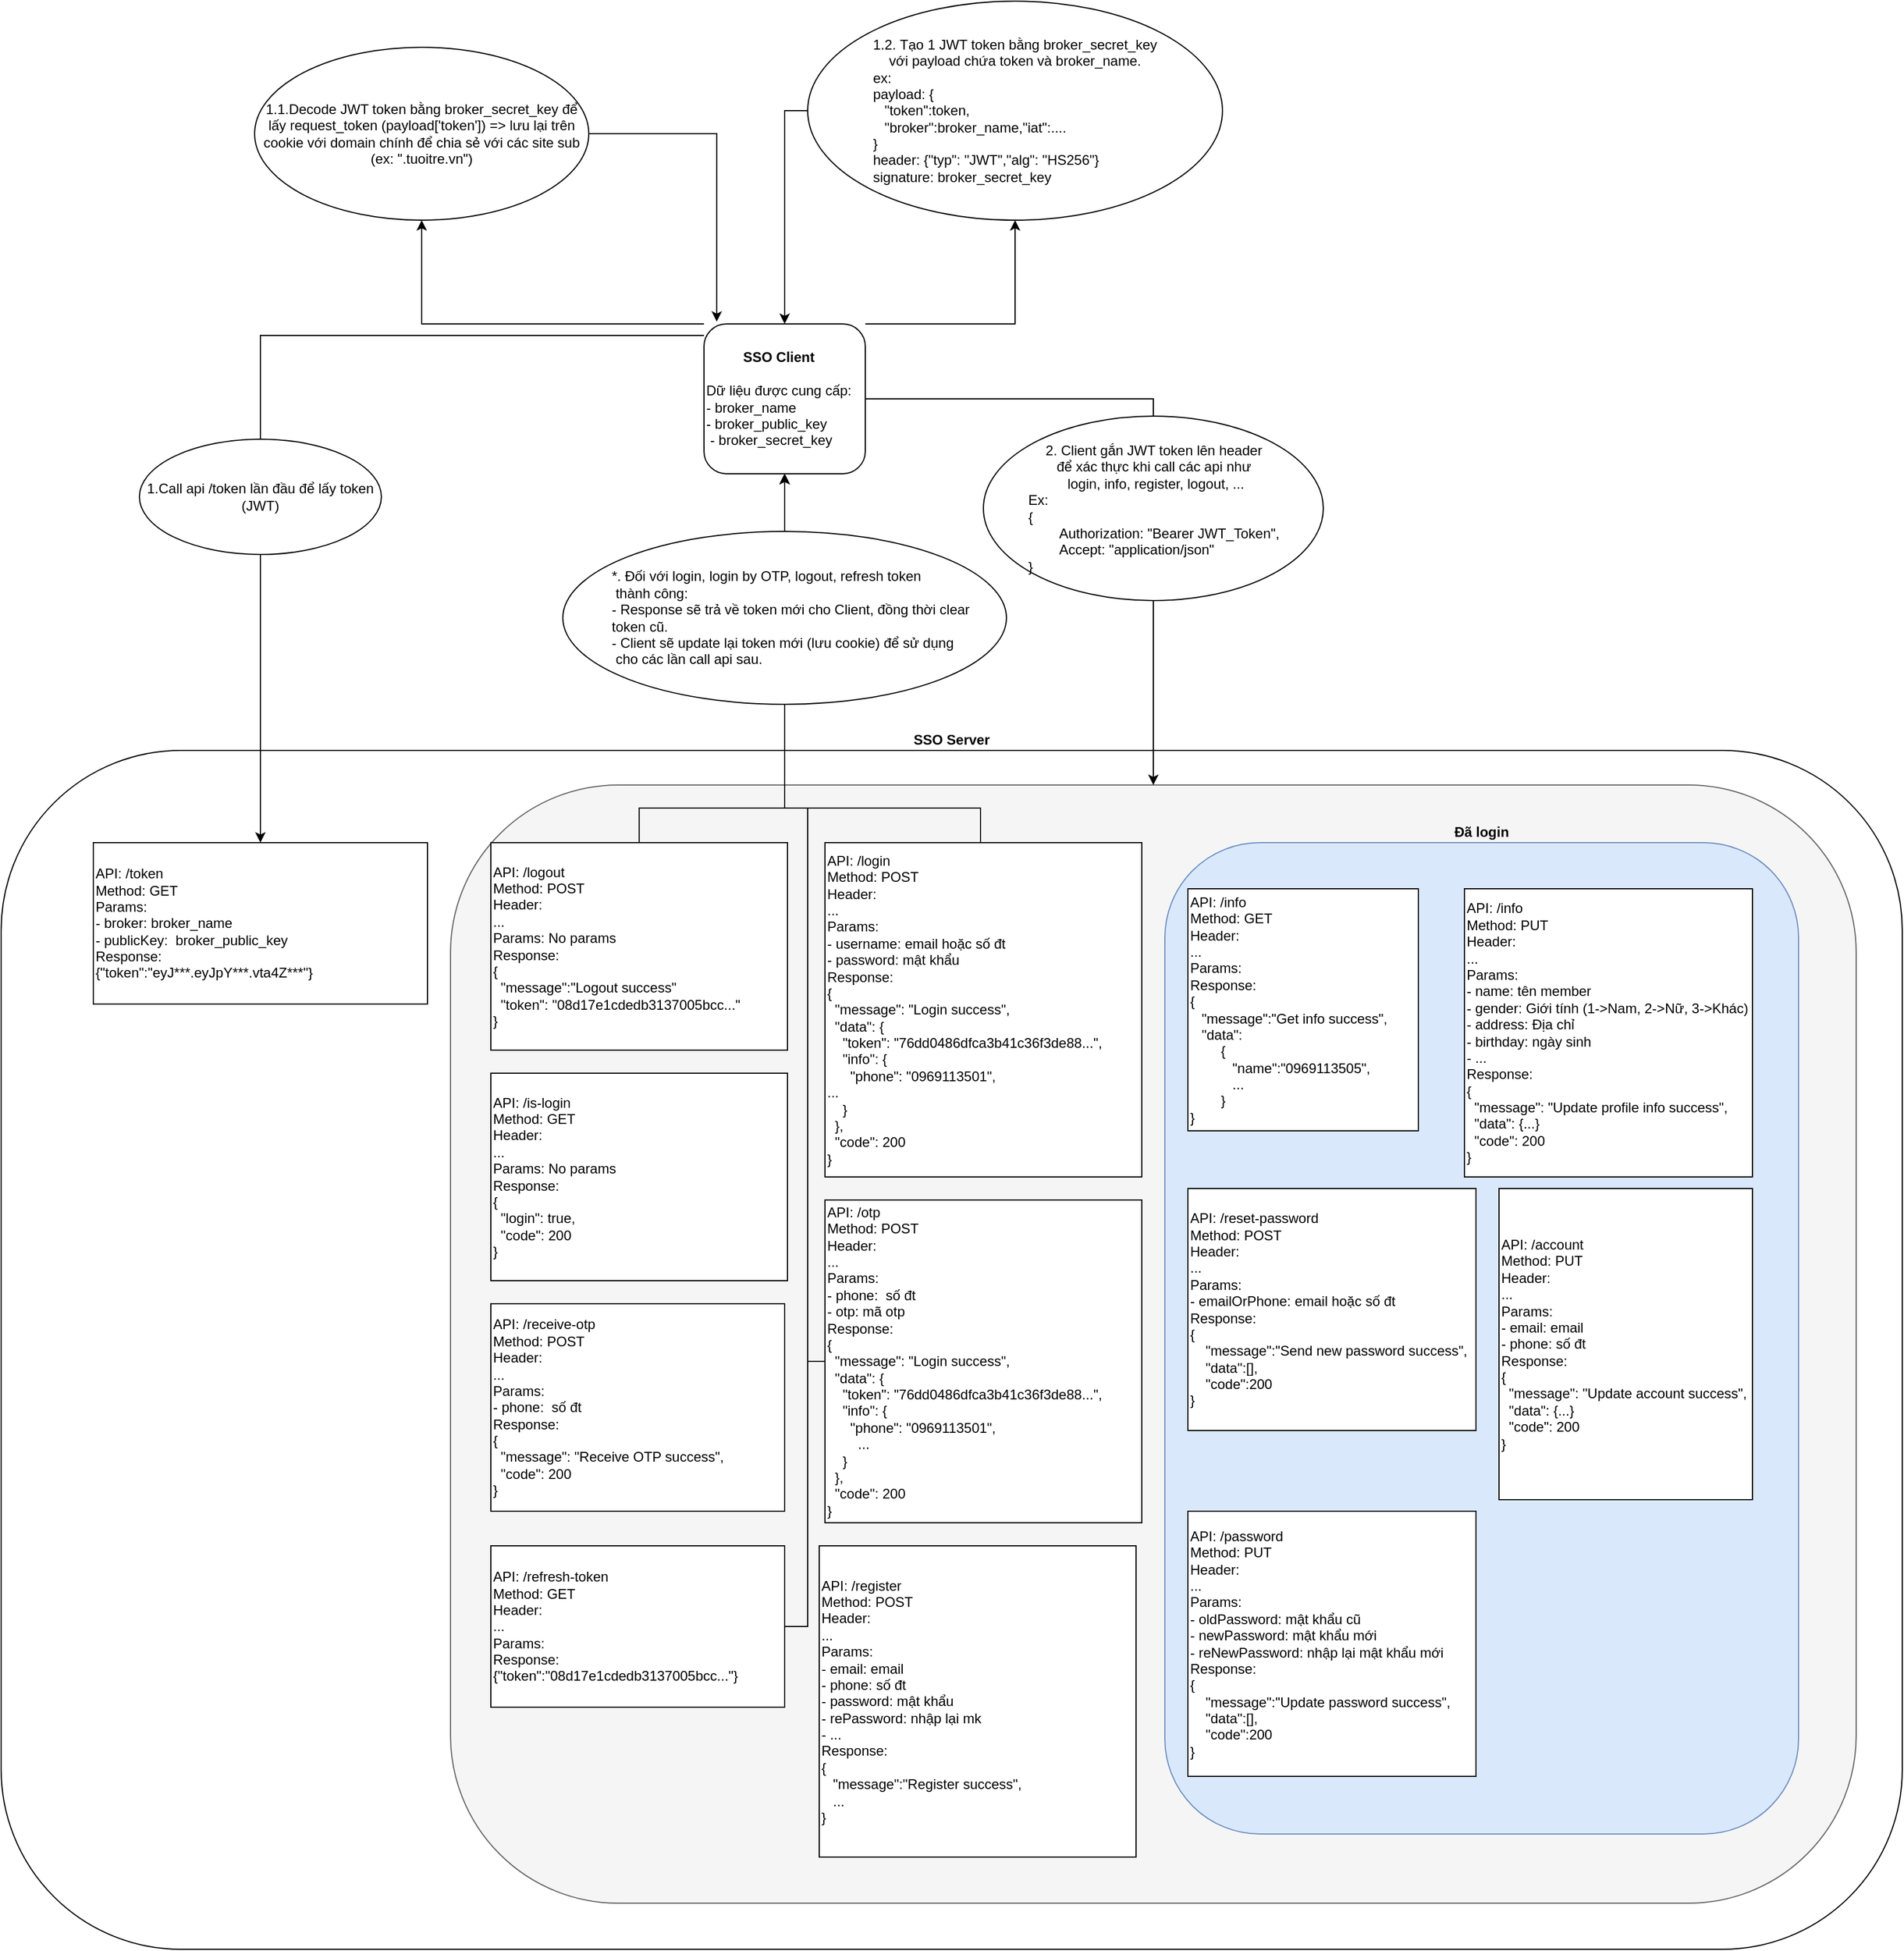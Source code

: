 <mxfile version="20.0.4" type="device" pages="2"><diagram id="1S3ZjPxo_gSQvTom11xr" name="Page-1"><mxGraphModel dx="2523" dy="2041" grid="1" gridSize="10" guides="1" tooltips="1" connect="1" arrows="1" fold="1" page="1" pageScale="1" pageWidth="850" pageHeight="1100" math="0" shadow="0"><root><mxCell id="0"/><mxCell id="1" parent="0"/><mxCell id="F8-hQ2Ghgh5UmqhjZYb5-1" value="&lt;b style=&quot;line-height: 0;&quot;&gt;SSO Server&lt;/b&gt;" style="rounded=1;whiteSpace=wrap;html=1;align=center;horizontal=1;labelPosition=center;verticalLabelPosition=top;verticalAlign=bottom;" vertex="1" parent="1"><mxGeometry x="-550" y="320" width="1650" height="1040" as="geometry"/></mxCell><mxCell id="B-rHjNBRcT3PWOl8tbIx-1" value="" style="rounded=1;whiteSpace=wrap;html=1;fillColor=#f5f5f5;strokeColor=#666666;fontColor=#333333;" parent="1" vertex="1"><mxGeometry x="-160" y="350" width="1220" height="970" as="geometry"/></mxCell><mxCell id="F8-hQ2Ghgh5UmqhjZYb5-18" value="&lt;b&gt;Đã login&lt;/b&gt;" style="rounded=1;whiteSpace=wrap;html=1;horizontal=1;labelPosition=center;verticalLabelPosition=top;align=center;verticalAlign=bottom;fillColor=#dae8fc;strokeColor=#6c8ebf;" vertex="1" parent="1"><mxGeometry x="460" y="400" width="550" height="860" as="geometry"/></mxCell><mxCell id="XW3KR78ugofZaNYkfWMC-9" style="edgeStyle=orthogonalEdgeStyle;rounded=0;orthogonalLoop=1;jettySize=auto;html=1;entryX=0.5;entryY=0;entryDx=0;entryDy=0;startArrow=none;" parent="1" source="XW3KR78ugofZaNYkfWMC-10" target="B-rHjNBRcT3PWOl8tbIx-1" edge="1"><mxGeometry relative="1" as="geometry"/></mxCell><mxCell id="XW3KR78ugofZaNYkfWMC-12" style="edgeStyle=orthogonalEdgeStyle;rounded=0;orthogonalLoop=1;jettySize=auto;html=1;entryX=0.5;entryY=0;entryDx=0;entryDy=0;startArrow=none;" parent="1" source="XW3KR78ugofZaNYkfWMC-13" target="XW3KR78ugofZaNYkfWMC-11" edge="1"><mxGeometry relative="1" as="geometry"/></mxCell><mxCell id="hwBxEZm38aVCEwu2BcbL-14" style="edgeStyle=orthogonalEdgeStyle;rounded=0;orthogonalLoop=1;jettySize=auto;html=1;entryX=0.5;entryY=1;entryDx=0;entryDy=0;" parent="1" source="XW3KR78ugofZaNYkfWMC-1" target="hwBxEZm38aVCEwu2BcbL-9" edge="1"><mxGeometry relative="1" as="geometry"><Array as="points"><mxPoint x="330" y="-50"/></Array></mxGeometry></mxCell><mxCell id="hwBxEZm38aVCEwu2BcbL-15" style="edgeStyle=orthogonalEdgeStyle;rounded=0;orthogonalLoop=1;jettySize=auto;html=1;entryX=0.5;entryY=1;entryDx=0;entryDy=0;" parent="1" source="XW3KR78ugofZaNYkfWMC-1" target="hwBxEZm38aVCEwu2BcbL-6" edge="1"><mxGeometry relative="1" as="geometry"><Array as="points"><mxPoint x="-185" y="-50"/></Array></mxGeometry></mxCell><mxCell id="XW3KR78ugofZaNYkfWMC-1" value="&lt;div style=&quot;text-align: center;&quot;&gt;&lt;b style=&quot;background-color: initial;&quot;&gt;SSO Client&lt;/b&gt;&lt;/div&gt;&lt;div style=&quot;text-align: center;&quot;&gt;&lt;b style=&quot;background-color: initial;&quot;&gt;&lt;br&gt;&lt;/b&gt;&lt;/div&gt;Dữ liệu được cung cấp:&lt;br&gt;- broker_name&lt;br&gt;- broker_public_key&amp;nbsp;&lt;br&gt;&amp;nbsp;- broker_secret_key&amp;nbsp;" style="rounded=1;whiteSpace=wrap;html=1;align=left;" parent="1" vertex="1"><mxGeometry x="60" y="-50" width="140" height="130" as="geometry"/></mxCell><mxCell id="uby09pg33m42va0PjSZf-2" style="edgeStyle=orthogonalEdgeStyle;rounded=0;orthogonalLoop=1;jettySize=auto;html=1;exitX=0.5;exitY=0;exitDx=0;exitDy=0;" parent="1" source="XW3KR78ugofZaNYkfWMC-3" target="XW3KR78ugofZaNYkfWMC-1" edge="1"><mxGeometry relative="1" as="geometry"><Array as="points"><mxPoint x="300" y="400"/><mxPoint x="300" y="370"/><mxPoint x="130" y="370"/></Array></mxGeometry></mxCell><mxCell id="XW3KR78ugofZaNYkfWMC-3" value="API: /login&lt;br&gt;Method: POST&lt;br&gt;Header: &lt;br&gt;...&lt;br&gt;Params: &lt;br&gt;- username: email hoặc số đt&lt;br&gt;- password: mật khẩu&lt;br&gt;Response:&lt;br&gt;&lt;div&gt;{&lt;/div&gt;&lt;div&gt;&amp;nbsp; &quot;message&quot;: &quot;Login success&quot;,&lt;/div&gt;&lt;div&gt;&amp;nbsp; &quot;data&quot;: {&lt;/div&gt;&lt;div&gt;&amp;nbsp; &amp;nbsp; &quot;token&quot;: &quot;76dd0486dfca3b41c36f3de88...&quot;,&lt;/div&gt;&lt;div&gt;&amp;nbsp; &amp;nbsp; &quot;info&quot;: {&lt;/div&gt;&lt;div&gt;&amp;nbsp; &amp;nbsp; &amp;nbsp; &quot;phone&quot;: &quot;0969113501&quot;,&lt;/div&gt;&lt;div&gt;&lt;span style=&quot;&quot;&gt;&#9;&lt;/span&gt;...&lt;br&gt;&lt;/div&gt;&lt;div&gt;&amp;nbsp; &amp;nbsp; }&lt;/div&gt;&lt;div&gt;&amp;nbsp; },&lt;/div&gt;&lt;div&gt;&amp;nbsp; &quot;code&quot;: 200&lt;/div&gt;&lt;div&gt;}&lt;/div&gt;" style="rounded=0;whiteSpace=wrap;html=1;align=left;" parent="1" vertex="1"><mxGeometry x="165" y="400" width="275" height="290" as="geometry"/></mxCell><mxCell id="XW3KR78ugofZaNYkfWMC-4" value="API: /info&lt;br&gt;Method: GET&lt;br&gt;Header: &lt;br&gt;...&lt;br&gt;Params:&lt;br&gt;Response:&lt;br&gt;{&lt;br&gt;&amp;nbsp; &amp;nbsp;&quot;message&quot;:&quot;Get info success&quot;,&lt;br&gt;&amp;nbsp; &amp;nbsp;&quot;data&quot;:&lt;br&gt;&lt;span style=&quot;white-space: pre;&quot;&gt;&#9;&lt;/span&gt;{&lt;br&gt;&lt;span style=&quot;white-space: pre;&quot;&gt;&#9;&lt;/span&gt;&amp;nbsp; &amp;nbsp;&quot;name&quot;:&quot;0969113505&quot;,&lt;br&gt;&lt;span style=&quot;white-space: pre;&quot;&gt;&#9;&lt;/span&gt;&amp;nbsp; &amp;nbsp;...&lt;br&gt;&lt;span style=&quot;white-space: pre;&quot;&gt;&#9;&lt;/span&gt;}&lt;br&gt;}" style="rounded=0;whiteSpace=wrap;html=1;align=left;" parent="1" vertex="1"><mxGeometry x="480" y="440" width="200" height="210" as="geometry"/></mxCell><mxCell id="XW3KR78ugofZaNYkfWMC-5" value="API: /register&lt;br&gt;Method: POST&lt;br&gt;Header: &lt;br&gt;...&lt;br&gt;Params: &lt;br&gt;- email: email&lt;br&gt;- phone: số đt&lt;br&gt;- password: mật khẩu&lt;br&gt;- rePassword: nhập lại mk&lt;br&gt;- ...&lt;br&gt;Response:&lt;br&gt;{&lt;br&gt;&amp;nbsp; &amp;nbsp;&quot;message&quot;:&quot;Register success&quot;,&lt;br&gt;&amp;nbsp; &amp;nbsp;...&lt;br&gt;}" style="rounded=0;whiteSpace=wrap;html=1;align=left;" parent="1" vertex="1"><mxGeometry x="160" y="1010" width="275" height="270" as="geometry"/></mxCell><mxCell id="F8-hQ2Ghgh5UmqhjZYb5-21" style="edgeStyle=orthogonalEdgeStyle;rounded=0;orthogonalLoop=1;jettySize=auto;html=1;entryX=0.5;entryY=1;entryDx=0;entryDy=0;fontSize=14;" edge="1" parent="1" source="XW3KR78ugofZaNYkfWMC-6" target="XW3KR78ugofZaNYkfWMC-1"><mxGeometry relative="1" as="geometry"><Array as="points"><mxPoint x="4" y="370"/><mxPoint x="130" y="370"/></Array></mxGeometry></mxCell><mxCell id="XW3KR78ugofZaNYkfWMC-6" value="API: /logout&lt;br&gt;Method: POST&lt;br&gt;Header: &lt;br&gt;...&lt;br&gt;Params: No params&lt;br&gt;Response:&lt;br&gt;&lt;div&gt;{&lt;/div&gt;&lt;div&gt;&amp;nbsp; &quot;message&quot;:&quot;Logout success&quot;&lt;/div&gt;&lt;div&gt;&amp;nbsp; &quot;token&quot;: &quot;08d17e1cdedb3137005bcc...&quot;&lt;/div&gt;&lt;div&gt;}&lt;/div&gt;" style="rounded=0;whiteSpace=wrap;html=1;align=left;" parent="1" vertex="1"><mxGeometry x="-125" y="400" width="257.5" height="180" as="geometry"/></mxCell><mxCell id="XW3KR78ugofZaNYkfWMC-11" value="API: /token&lt;br&gt;Method: GET&lt;br&gt;Params: &lt;br&gt;- broker:&amp;nbsp;&lt;span style=&quot;text-align: center;&quot;&gt;broker_name&lt;/span&gt;&lt;br&gt;- publicKey:&amp;nbsp; broker_public_key&lt;br&gt;Response:&lt;br&gt;{&quot;token&quot;:&quot;eyJ***.eyJpY***.vta4Z***&quot;}" style="rounded=0;whiteSpace=wrap;html=1;align=left;" parent="1" vertex="1"><mxGeometry x="-470" y="400" width="290" height="140" as="geometry"/></mxCell><mxCell id="XW3KR78ugofZaNYkfWMC-13" value="1.Call api /token lần đầu để lấy token (JWT)" style="ellipse;whiteSpace=wrap;html=1;" parent="1" vertex="1"><mxGeometry x="-430" y="50" width="210" height="100" as="geometry"/></mxCell><mxCell id="hwBxEZm38aVCEwu2BcbL-1" value="" style="edgeStyle=orthogonalEdgeStyle;rounded=0;orthogonalLoop=1;jettySize=auto;html=1;entryX=0.5;entryY=0;entryDx=0;entryDy=0;endArrow=none;" parent="1" source="XW3KR78ugofZaNYkfWMC-1" target="XW3KR78ugofZaNYkfWMC-13" edge="1"><mxGeometry relative="1" as="geometry"><mxPoint x="60" y="15" as="sourcePoint"/><mxPoint x="-435" y="210" as="targetPoint"/><Array as="points"><mxPoint x="-325" y="-40"/></Array></mxGeometry></mxCell><mxCell id="hwBxEZm38aVCEwu2BcbL-16" style="edgeStyle=orthogonalEdgeStyle;rounded=0;orthogonalLoop=1;jettySize=auto;html=1;entryX=0.079;entryY=-0.015;entryDx=0;entryDy=0;entryPerimeter=0;" parent="1" source="hwBxEZm38aVCEwu2BcbL-6" target="XW3KR78ugofZaNYkfWMC-1" edge="1"><mxGeometry relative="1" as="geometry"/></mxCell><mxCell id="hwBxEZm38aVCEwu2BcbL-6" value="1.1.Decode JWT token bằng broker_secret_key để lấy request_token (payload['token']) =&amp;gt; lưu lại trên cookie với domain chính để chia sẻ với các site sub (ex: &quot;.tuoitre.vn&quot;)" style="ellipse;whiteSpace=wrap;html=1;align=center;" parent="1" vertex="1"><mxGeometry x="-330" y="-290" width="290" height="150" as="geometry"/></mxCell><mxCell id="hwBxEZm38aVCEwu2BcbL-13" style="edgeStyle=orthogonalEdgeStyle;rounded=0;orthogonalLoop=1;jettySize=auto;html=1;entryX=0.5;entryY=0;entryDx=0;entryDy=0;exitX=0;exitY=0.5;exitDx=0;exitDy=0;" parent="1" source="hwBxEZm38aVCEwu2BcbL-9" target="XW3KR78ugofZaNYkfWMC-1" edge="1"><mxGeometry relative="1" as="geometry"><Array as="points"><mxPoint x="130" y="-235"/></Array></mxGeometry></mxCell><mxCell id="hwBxEZm38aVCEwu2BcbL-9" value="1.2.&amp;nbsp;Tạo 1 JWT token bằng broker_secret_key &lt;br&gt;với payload chứa token và broker_name.&lt;br&gt;&lt;div style=&quot;text-align: left;&quot;&gt;&lt;span style=&quot;background-color: initial;&quot;&gt;ex:&lt;/span&gt;&lt;/div&gt;&lt;div style=&quot;text-align: left;&quot;&gt;&lt;span style=&quot;background-color: initial;&quot;&gt;payload: {&lt;/span&gt;&lt;/div&gt;&lt;div style=&quot;text-align: left;&quot;&gt;&lt;span style=&quot;background-color: initial;&quot;&gt;&amp;nbsp; &amp;nbsp;&quot;token&quot;:token,&lt;/span&gt;&lt;/div&gt;&lt;div style=&quot;text-align: left;&quot;&gt;&lt;span style=&quot;background-color: initial;&quot;&gt;&amp;nbsp; &amp;nbsp;&quot;broker&quot;:broker_name,&quot;iat&quot;:....&lt;/span&gt;&lt;/div&gt;&lt;div style=&quot;text-align: left;&quot;&gt;&lt;span style=&quot;background-color: initial;&quot;&gt;}&lt;/span&gt;&lt;/div&gt;&lt;div style=&quot;text-align: left;&quot;&gt;&lt;span style=&quot;background-color: initial;&quot;&gt;header:&amp;nbsp;&lt;/span&gt;&lt;span style=&quot;background-color: initial;&quot;&gt;{&lt;/span&gt;&lt;span style=&quot;background-color: initial;&quot;&gt;&quot;typ&quot;: &quot;JWT&quot;,&lt;/span&gt;&lt;span style=&quot;background-color: initial;&quot;&gt;&quot;alg&quot;: &quot;HS256&quot;&lt;/span&gt;&lt;span style=&quot;background-color: initial;&quot;&gt;}&lt;/span&gt;&lt;/div&gt;&lt;div style=&quot;text-align: left;&quot;&gt;&lt;span style=&quot;background-color: initial;&quot;&gt;signature: broker_secret_key&lt;/span&gt;&lt;/div&gt;" style="ellipse;whiteSpace=wrap;html=1;align=center;" parent="1" vertex="1"><mxGeometry x="150" y="-330" width="360" height="190" as="geometry"/></mxCell><mxCell id="XW3KR78ugofZaNYkfWMC-10" value="2. Client gắn JWT token lên header &lt;br&gt;để xác thực khi call các api như&lt;br&gt;&amp;nbsp;login, info, register, logout, ...&lt;br&gt;&lt;div style=&quot;text-align: left;&quot;&gt;&lt;span style=&quot;background-color: initial;&quot;&gt;Ex:&lt;/span&gt;&lt;/div&gt;&lt;div style=&quot;text-align: left;&quot;&gt;&lt;span style=&quot;background-color: initial;&quot;&gt;{&lt;/span&gt;&lt;/div&gt;&lt;div style=&quot;text-align: left;&quot;&gt;&lt;span style=&quot;background-color: initial;&quot;&gt;&lt;span style=&quot;white-space: pre;&quot;&gt;&#9;&lt;/span&gt;Authorization: &quot;Bearer JWT_Token&quot;,&lt;/span&gt;&lt;br&gt;&lt;/div&gt;&lt;div style=&quot;text-align: left;&quot;&gt;&lt;span style=&quot;background-color: initial;&quot;&gt;&lt;span style=&quot;white-space: pre;&quot;&gt;&#9;&lt;/span&gt;Accept: &quot;&lt;/span&gt;&lt;span style=&quot;background-color: initial;&quot;&gt;application/json&lt;/span&gt;&lt;span style=&quot;background-color: initial;&quot;&gt;&quot;&lt;/span&gt;&lt;/div&gt;&lt;div style=&quot;text-align: left;&quot;&gt;&lt;span style=&quot;background-color: initial;&quot;&gt;}&lt;/span&gt;&lt;/div&gt;" style="ellipse;whiteSpace=wrap;html=1;" parent="1" vertex="1"><mxGeometry x="302.5" y="30" width="295" height="160" as="geometry"/></mxCell><mxCell id="F8-hQ2Ghgh5UmqhjZYb5-4" value="" style="edgeStyle=orthogonalEdgeStyle;rounded=0;orthogonalLoop=1;jettySize=auto;html=1;entryX=0.5;entryY=0;entryDx=0;entryDy=0;endArrow=none;" edge="1" parent="1" source="XW3KR78ugofZaNYkfWMC-1" target="XW3KR78ugofZaNYkfWMC-10"><mxGeometry relative="1" as="geometry"><mxPoint x="200.0" y="15" as="sourcePoint"/><mxPoint x="730.0" y="520" as="targetPoint"/><Array as="points"><mxPoint x="450" y="15"/></Array></mxGeometry></mxCell><mxCell id="F8-hQ2Ghgh5UmqhjZYb5-20" style="edgeStyle=orthogonalEdgeStyle;rounded=0;orthogonalLoop=1;jettySize=auto;html=1;entryX=0.5;entryY=1;entryDx=0;entryDy=0;fontSize=14;" edge="1" parent="1" source="F8-hQ2Ghgh5UmqhjZYb5-10" target="XW3KR78ugofZaNYkfWMC-1"><mxGeometry relative="1" as="geometry"><Array as="points"><mxPoint x="150" y="1080"/><mxPoint x="150" y="370"/><mxPoint x="130" y="370"/></Array></mxGeometry></mxCell><mxCell id="F8-hQ2Ghgh5UmqhjZYb5-10" value="API: /refresh-token&lt;br&gt;Method: GET&lt;br&gt;Header:&lt;br&gt;...&lt;br&gt;Params:&lt;br&gt;Response:&lt;br&gt;{&quot;token&quot;:&quot;08d17e1cdedb3137005bcc...&quot;}" style="rounded=0;whiteSpace=wrap;html=1;align=left;" vertex="1" parent="1"><mxGeometry x="-125" y="1010" width="255" height="140" as="geometry"/></mxCell><mxCell id="F8-hQ2Ghgh5UmqhjZYb5-11" value="API: /is-login&lt;br&gt;Method: GET&lt;br&gt;Header: &lt;br&gt;...&lt;br&gt;Params: No params&lt;br&gt;Response:&lt;br&gt;&lt;div&gt;&lt;div&gt;{&lt;/div&gt;&lt;div&gt;&amp;nbsp; &quot;login&quot;: true,&lt;/div&gt;&lt;div&gt;&amp;nbsp; &quot;code&quot;: 200&lt;/div&gt;&lt;div&gt;}&lt;/div&gt;&lt;/div&gt;" style="rounded=0;whiteSpace=wrap;html=1;align=left;" vertex="1" parent="1"><mxGeometry x="-125" y="600" width="257.5" height="180" as="geometry"/></mxCell><mxCell id="F8-hQ2Ghgh5UmqhjZYb5-19" style="edgeStyle=orthogonalEdgeStyle;rounded=0;orthogonalLoop=1;jettySize=auto;html=1;entryX=0.5;entryY=1;entryDx=0;entryDy=0;fontSize=14;" edge="1" parent="1" source="F8-hQ2Ghgh5UmqhjZYb5-12" target="XW3KR78ugofZaNYkfWMC-1"><mxGeometry relative="1" as="geometry"><Array as="points"><mxPoint x="150" y="850"/><mxPoint x="150" y="370"/><mxPoint x="130" y="370"/></Array></mxGeometry></mxCell><mxCell id="F8-hQ2Ghgh5UmqhjZYb5-12" value="API: /otp&lt;br&gt;Method: POST&lt;br&gt;Header: &lt;br&gt;...&lt;br&gt;Params: &lt;br&gt;- phone:&amp;nbsp; số đt&lt;br&gt;- otp: mã otp&lt;br&gt;Response:&lt;br&gt;&lt;div&gt;{&lt;/div&gt;&lt;div&gt;&amp;nbsp; &quot;message&quot;: &quot;Login success&quot;,&lt;/div&gt;&lt;div&gt;&amp;nbsp; &quot;data&quot;: {&lt;/div&gt;&lt;div&gt;&amp;nbsp; &amp;nbsp; &quot;token&quot;: &quot;76dd0486dfca3b41c36f3de88...&quot;,&lt;/div&gt;&lt;div&gt;&amp;nbsp; &amp;nbsp; &quot;info&quot;: {&lt;/div&gt;&lt;div&gt;&amp;nbsp; &amp;nbsp; &amp;nbsp; &quot;phone&quot;: &quot;0969113501&quot;,&lt;/div&gt;&lt;div&gt;&lt;span style=&quot;white-space: pre;&quot;&gt;&#9;&lt;/span&gt;...&lt;br&gt;&lt;/div&gt;&lt;div&gt;&amp;nbsp; &amp;nbsp; }&lt;/div&gt;&lt;div&gt;&amp;nbsp; },&lt;/div&gt;&lt;div&gt;&amp;nbsp; &quot;code&quot;: 200&lt;/div&gt;&lt;div&gt;}&lt;/div&gt;" style="rounded=0;whiteSpace=wrap;html=1;align=left;" vertex="1" parent="1"><mxGeometry x="165" y="710" width="275" height="280" as="geometry"/></mxCell><mxCell id="F8-hQ2Ghgh5UmqhjZYb5-13" value="API: /receive-otp&lt;br&gt;Method: POST&lt;br&gt;Header: &lt;br&gt;...&lt;br&gt;Params: &lt;br&gt;- phone:&amp;nbsp; số đt&lt;br&gt;Response:&lt;br&gt;&lt;div&gt;&lt;div&gt;{&lt;/div&gt;&lt;div&gt;&amp;nbsp; &quot;message&quot;: &quot;Receive OTP success&quot;,&lt;/div&gt;&lt;div&gt;&amp;nbsp; &quot;code&quot;: 200&lt;/div&gt;&lt;div&gt;}&lt;/div&gt;&lt;/div&gt;" style="rounded=0;whiteSpace=wrap;html=1;align=left;" vertex="1" parent="1"><mxGeometry x="-125" y="800" width="255" height="180" as="geometry"/></mxCell><mxCell id="F8-hQ2Ghgh5UmqhjZYb5-14" value="API: /info&lt;span style=&quot;color: rgba(0, 0, 0, 0); font-family: monospace; font-size: 0px;&quot;&gt;%3CmxGraphModel%3E%3Croot%3E%3CmxCell%20id%3D%220%22%2F%3E%3CmxCell%20id%3D%221%22%20parent%3D%220%22%2F%3E%3CmxCell%20id%3D%222%22%20value%3D%22API%3A%20%2Fsso%2Fregister%26lt%3Bbr%26gt%3BMethod%3A%20POST%26lt%3Bbr%26gt%3BHeader%3A%20%26lt%3Bbr%26gt%3B...%26lt%3Bbr%26gt%3BParams%3A%20%26lt%3Bbr%26gt%3B-%20email%3A%20email%26lt%3Bbr%26gt%3B-%20phone%3A%20s%E1%BB%91%20%C4%91t%26lt%3Bbr%26gt%3B-%20password%3A%20m%E1%BA%ADt%20kh%E1%BA%A9u%26lt%3Bbr%26gt%3B-%20rePassword%3A%20nh%E1%BA%ADp%20l%E1%BA%A1i%20mk%26lt%3Bbr%26gt%3B-%20fullName%3A%20t%C3%AAn%26lt%3Bbr%26gt%3B-%20birthday%3A%20ng%C3%A0y%20sinh%26lt%3Bbr%26gt%3B-%20...%26lt%3Bbr%26gt%3BResponse%3A%26lt%3Bbr%26gt%3B%7B%26lt%3Bbr%26gt%3B%26amp%3Bnbsp%3B%20%26amp%3Bnbsp%3B%26quot%3Bmessage%26quot%3B%3A%26quot%3BRegister%20success%26quot%3B%2C%26lt%3Bbr%26gt%3B%26amp%3Bnbsp%3B%20%26amp%3Bnbsp%3B...%26lt%3Bbr%26gt%3B%7D%22%20style%3D%22rounded%3D0%3BwhiteSpace%3Dwrap%3Bhtml%3D1%3Balign%3Dleft%3B%22%20vertex%3D%221%22%20parent%3D%221%22%3E%3CmxGeometry%20x%3D%22780%22%20y%3D%22635%22%20width%3D%22275%22%20height%3D%22270%22%20as%3D%22geometry%22%2F%3E%3C%2FmxCell%3E%3C%2Froot%3E%3C%2FmxGraphModel%3E&lt;/span&gt;&lt;br&gt;Method: PUT&lt;br&gt;Header:&amp;nbsp;&lt;br&gt;...&lt;br&gt;Params: &lt;br&gt;- name: tên member&lt;br&gt;-  gender: Giới tính (1-&amp;gt;Nam, 2-&amp;gt;Nữ, 3-&amp;gt;Khác)&lt;br&gt;-&amp;nbsp;address: Địa chỉ&lt;br&gt;- birthday: ngày sinh&lt;br&gt;- ...&lt;br&gt;Response:&lt;br&gt;&lt;div&gt;{&lt;/div&gt;&lt;div&gt;&amp;nbsp; &quot;message&quot;: &quot;Update profile info success&quot;,&lt;/div&gt;&lt;div&gt;&amp;nbsp; &quot;data&quot;: {...}&lt;/div&gt;&lt;div&gt;&amp;nbsp; &quot;code&quot;: 200&lt;/div&gt;&lt;div&gt;}&lt;/div&gt;" style="rounded=0;whiteSpace=wrap;html=1;align=left;" vertex="1" parent="1"><mxGeometry x="720" y="440" width="250" height="250" as="geometry"/></mxCell><mxCell id="F8-hQ2Ghgh5UmqhjZYb5-15" value="API: /reset-password&lt;span style=&quot;color: rgba(0, 0, 0, 0); font-family: monospace; font-size: 0px;&quot;&gt;%3CmxGraphModel%3E%3Croot%3E%3CmxCell%20id%3D%220%22%2F%3E%3CmxCell%20id%3D%221%22%20parent%3D%220%22%2F%3E%3CmxCell%20id%3D%222%22%20value%3D%22API%3A%20%2Fsso%2Fregister%26lt%3Bbr%26gt%3BMethod%3A%20POST%26lt%3Bbr%26gt%3BHeader%3A%20%26lt%3Bbr%26gt%3B...%26lt%3Bbr%26gt%3BParams%3A%20%26lt%3Bbr%26gt%3B-%20email%3A%20email%26lt%3Bbr%26gt%3B-%20phone%3A%20s%E1%BB%91%20%C4%91t%26lt%3Bbr%26gt%3B-%20password%3A%20m%E1%BA%ADt%20kh%E1%BA%A9u%26lt%3Bbr%26gt%3B-%20rePassword%3A%20nh%E1%BA%ADp%20l%E1%BA%A1i%20mk%26lt%3Bbr%26gt%3B-%20fullName%3A%20t%C3%AAn%26lt%3Bbr%26gt%3B-%20birthday%3A%20ng%C3%A0y%20sinh%26lt%3Bbr%26gt%3B-%20...%26lt%3Bbr%26gt%3BResponse%3A%26lt%3Bbr%26gt%3B%7B%26lt%3Bbr%26gt%3B%26amp%3Bnbsp%3B%20%26amp%3Bnbsp%3B%26quot%3Bmessage%26quot%3B%3A%26quot%3BRegister%20success%26quot%3B%2C%26lt%3Bbr%26gt%3B%26amp%3Bnbsp%3B%20%26amp%3Bnbsp%3B...%26lt%3Bbr%26gt%3B%7D%22%20style%3D%22rounded%3D0%3BwhiteSpace%3Dwrap%3Bhtml%3D1%3Balign%3Dleft%3B%22%20vertex%3D%221%22%20parent%3D%221%22%3E%3CmxGeometry%20x%3D%22780%22%20y%3D%22635%22%20width%3D%22275%22%20height%3D%22270%22%20as%3D%22geometry%22%2F%3E%3C%2FmxCell%3E%3C%2Froot%3E%3C%2FmxGraphModel%3E&lt;/span&gt;&lt;br&gt;Method: POST&lt;br&gt;Header:&amp;nbsp;&lt;br&gt;...&lt;br&gt;Params: &lt;br&gt;- emailOrPhone: email hoặc số đt&lt;br&gt;Response:&lt;br&gt;&lt;div&gt;&lt;div&gt;{&lt;/div&gt;&lt;div&gt;&lt;span style=&quot;&quot;&gt;&lt;/span&gt;&amp;nbsp; &amp;nbsp; &quot;message&quot;:&quot;Send new password success&quot;,&lt;/div&gt;&lt;div&gt;&amp;nbsp; &amp;nbsp; &quot;data&quot;:[],&lt;/div&gt;&lt;div&gt;&amp;nbsp; &amp;nbsp; &quot;code&quot;:200&lt;/div&gt;&lt;div&gt;}&lt;/div&gt;&lt;/div&gt;" style="rounded=0;whiteSpace=wrap;html=1;align=left;" vertex="1" parent="1"><mxGeometry x="480" y="700" width="250" height="210" as="geometry"/></mxCell><mxCell id="F8-hQ2Ghgh5UmqhjZYb5-16" value="API: /account&lt;span style=&quot;color: rgba(0, 0, 0, 0); font-family: monospace; font-size: 0px;&quot;&gt;%3CmxGraphModel%3E%3Croot%3E%3CmxCell%20id%3D%220%22%2F%3E%3CmxCell%20id%3D%221%22%20parent%3D%220%22%2F%3E%3CmxCell%20id%3D%222%22%20value%3D%22API%3A%20%2Fsso%2Fregister%26lt%3Bbr%26gt%3BMethod%3A%20POST%26lt%3Bbr%26gt%3BHeader%3A%20%26lt%3Bbr%26gt%3B...%26lt%3Bbr%26gt%3BParams%3A%20%26lt%3Bbr%26gt%3B-%20email%3A%20email%26lt%3Bbr%26gt%3B-%20phone%3A%20s%E1%BB%91%20%C4%91t%26lt%3Bbr%26gt%3B-%20password%3A%20m%E1%BA%ADt%20kh%E1%BA%A9u%26lt%3Bbr%26gt%3B-%20rePassword%3A%20nh%E1%BA%ADp%20l%E1%BA%A1i%20mk%26lt%3Bbr%26gt%3B-%20fullName%3A%20t%C3%AAn%26lt%3Bbr%26gt%3B-%20birthday%3A%20ng%C3%A0y%20sinh%26lt%3Bbr%26gt%3B-%20...%26lt%3Bbr%26gt%3BResponse%3A%26lt%3Bbr%26gt%3B%7B%26lt%3Bbr%26gt%3B%26amp%3Bnbsp%3B%20%26amp%3Bnbsp%3B%26quot%3Bmessage%26quot%3B%3A%26quot%3BRegister%20success%26quot%3B%2C%26lt%3Bbr%26gt%3B%26amp%3Bnbsp%3B%20%26amp%3Bnbsp%3B...%26lt%3Bbr%26gt%3B%7D%22%20style%3D%22rounded%3D0%3BwhiteSpace%3Dwrap%3Bhtml%3D1%3Balign%3Dleft%3B%22%20vertex%3D%221%22%20parent%3D%221%22%3E%3CmxGeometry%20x%3D%22780%22%20y%3D%22635%22%20width%3D%22275%22%20height%3D%22270%22%20as%3D%22geometry%22%2F%3E%3C%2FmxCell%3E%3C%2Froot%3E%3C%2FmxGraphModel%3E&lt;/span&gt;&lt;br&gt;Method: PUT&lt;br&gt;Header:&amp;nbsp;&lt;br&gt;...&lt;br&gt;Params:&lt;br&gt;- email: email&lt;br&gt;- phone: số đt&lt;br&gt;Response:&lt;br&gt;&lt;div&gt;&lt;div&gt;{&lt;/div&gt;&lt;div&gt;&amp;nbsp; &quot;message&quot;: &quot;Update account success&quot;,&lt;/div&gt;&lt;div&gt;&amp;nbsp; &quot;data&quot;: {...}&lt;/div&gt;&lt;div&gt;&amp;nbsp; &quot;code&quot;: 200&lt;/div&gt;&lt;div&gt;}&lt;/div&gt;&lt;/div&gt;" style="rounded=0;whiteSpace=wrap;html=1;align=left;" vertex="1" parent="1"><mxGeometry x="750" y="700" width="220" height="270" as="geometry"/></mxCell><mxCell id="F8-hQ2Ghgh5UmqhjZYb5-17" value="API: /password&lt;span style=&quot;color: rgba(0, 0, 0, 0); font-family: monospace; font-size: 0px;&quot;&gt;%3CmxGraphModel%3E%3Croot%3E%3CmxCell%20id%3D%220%22%2F%3E%3CmxCell%20id%3D%221%22%20parent%3D%220%22%2F%3E%3CmxCell%20id%3D%222%22%20value%3D%22API%3A%20%2Fsso%2Fregister%26lt%3Bbr%26gt%3BMethod%3A%20POST%26lt%3Bbr%26gt%3BHeader%3A%20%26lt%3Bbr%26gt%3B...%26lt%3Bbr%26gt%3BParams%3A%20%26lt%3Bbr%26gt%3B-%20email%3A%20email%26lt%3Bbr%26gt%3B-%20phone%3A%20s%E1%BB%91%20%C4%91t%26lt%3Bbr%26gt%3B-%20password%3A%20m%E1%BA%ADt%20kh%E1%BA%A9u%26lt%3Bbr%26gt%3B-%20rePassword%3A%20nh%E1%BA%ADp%20l%E1%BA%A1i%20mk%26lt%3Bbr%26gt%3B-%20fullName%3A%20t%C3%AAn%26lt%3Bbr%26gt%3B-%20birthday%3A%20ng%C3%A0y%20sinh%26lt%3Bbr%26gt%3B-%20...%26lt%3Bbr%26gt%3BResponse%3A%26lt%3Bbr%26gt%3B%7B%26lt%3Bbr%26gt%3B%26amp%3Bnbsp%3B%20%26amp%3Bnbsp%3B%26quot%3Bmessage%26quot%3B%3A%26quot%3BRegister%20success%26quot%3B%2C%26lt%3Bbr%26gt%3B%26amp%3Bnbsp%3B%20%26amp%3Bnbsp%3B...%26lt%3Bbr%26gt%3B%7D%22%20style%3D%22rounded%3D0%3BwhiteSpace%3Dwrap%3Bhtml%3D1%3Balign%3Dleft%3B%22%20vertex%3D%221%22%20parent%3D%221%22%3E%3CmxGeometry%20x%3D%22780%22%20y%3D%22635%22%20width%3D%22275%22%20height%3D%22270%22%20as%3D%22geometry%22%2F%3E%3C%2FmxCell%3E%3C%2Froot%3E%3C%2FmxGraphModel%3E&lt;/span&gt;&lt;br&gt;Method: PUT&lt;br&gt;Header:&amp;nbsp;&lt;br&gt;...&lt;br&gt;Params: &lt;br&gt;- oldPassword: mật khẩu cũ&lt;br&gt;- newPassword: mật khẩu mới&lt;br&gt;- reNewPassword: nhập lại mật khẩu mới&lt;br&gt;Response:&lt;br&gt;&lt;div&gt;&lt;div&gt;{&lt;/div&gt;&lt;div&gt;&lt;span style=&quot;&quot;&gt;&lt;/span&gt;&amp;nbsp; &amp;nbsp; &quot;message&quot;:&quot;Update password success&quot;,&lt;/div&gt;&lt;div&gt;&amp;nbsp; &amp;nbsp; &quot;data&quot;:[],&lt;/div&gt;&lt;div&gt;&amp;nbsp; &amp;nbsp; &quot;code&quot;:200&lt;/div&gt;&lt;div&gt;}&lt;/div&gt;&lt;/div&gt;" style="rounded=0;whiteSpace=wrap;html=1;align=left;" vertex="1" parent="1"><mxGeometry x="480" y="980" width="250" height="230" as="geometry"/></mxCell><mxCell id="uby09pg33m42va0PjSZf-3" value="*. Đối với login, login by OTP, logout, refresh token&lt;br&gt;&amp;nbsp;thành công:&lt;br&gt;&lt;div style=&quot;&quot;&gt;&lt;span style=&quot;background-color: initial;&quot;&gt;- Response sẽ trả về token mới cho Client,&amp;nbsp;đồng thời clear token&amp;nbsp;cũ.&lt;/span&gt;&lt;/div&gt;&lt;div style=&quot;&quot;&gt;&lt;span style=&quot;background-color: initial;&quot;&gt;- Client sẽ update lại token mới&amp;nbsp;(lưu cookie) để sử dụng&lt;/span&gt;&lt;/div&gt;&lt;div style=&quot;&quot;&gt;&lt;span style=&quot;background-color: initial;&quot;&gt;&amp;nbsp;cho các lần call api sau.&lt;/span&gt;&lt;/div&gt;" style="ellipse;whiteSpace=wrap;html=1;align=left;spacingLeft=40;" parent="1" vertex="1"><mxGeometry x="-62.5" y="130" width="385" height="150" as="geometry"/></mxCell></root></mxGraphModel></diagram><diagram id="jYD_6Yqy4hog7sWZKn4t" name="Page-2"><mxGraphModel dx="2881" dy="2159" grid="1" gridSize="10" guides="1" tooltips="1" connect="1" arrows="1" fold="1" page="1" pageScale="1" pageWidth="850" pageHeight="1100" math="0" shadow="0"><root><mxCell id="0"/><mxCell id="1" parent="0"/><mxCell id="c6IGsMGN3-DQClJ7TmRG-40" style="edgeStyle=orthogonalEdgeStyle;rounded=0;orthogonalLoop=1;jettySize=auto;html=1;fontSize=14;" edge="1" parent="1" source="c6IGsMGN3-DQClJ7TmRG-8" target="c6IGsMGN3-DQClJ7TmRG-39"><mxGeometry relative="1" as="geometry"/></mxCell><mxCell id="c6IGsMGN3-DQClJ7TmRG-8" value="&lt;div style=&quot;text-align: center;&quot;&gt;&lt;b style=&quot;background-color: initial;&quot;&gt;SSO Client&lt;/b&gt;&lt;/div&gt;&lt;div style=&quot;text-align: center;&quot;&gt;&lt;b style=&quot;background-color: initial;&quot;&gt;&lt;br&gt;&lt;/b&gt;&lt;/div&gt;Dữ liệu được cung cấp:&lt;br&gt;- broker_name&lt;br&gt;- broker_public_key&amp;nbsp;&lt;br&gt;&amp;nbsp;- broker_secret_key&amp;nbsp;" style="rounded=1;whiteSpace=wrap;html=1;align=left;" vertex="1" parent="1"><mxGeometry x="725" y="-1080" width="140" height="130" as="geometry"/></mxCell><mxCell id="c6IGsMGN3-DQClJ7TmRG-62" style="edgeStyle=orthogonalEdgeStyle;rounded=0;orthogonalLoop=1;jettySize=auto;html=1;entryX=0.5;entryY=0;entryDx=0;entryDy=0;fontSize=14;" edge="1" parent="1" source="c6IGsMGN3-DQClJ7TmRG-10" target="c6IGsMGN3-DQClJ7TmRG-55"><mxGeometry relative="1" as="geometry"/></mxCell><mxCell id="c6IGsMGN3-DQClJ7TmRG-10" value="API: /login&lt;br&gt;Method: POST&lt;br&gt;Header: &lt;br&gt;...&lt;br&gt;Params: &lt;br&gt;- username: email hoặc số đt&lt;br&gt;- password: mật khẩu&lt;br&gt;Response:&lt;br&gt;&lt;div&gt;{&lt;/div&gt;&lt;div&gt;&amp;nbsp; &quot;message&quot;: &quot;Login success&quot;,&lt;/div&gt;&lt;div&gt;&amp;nbsp; &quot;data&quot;: {&lt;/div&gt;&lt;div&gt;&amp;nbsp; &amp;nbsp; &quot;token&quot;: &quot;76dd0486dfca3b41c36f3de88...&quot;,&lt;/div&gt;&lt;div&gt;&amp;nbsp; &amp;nbsp; &quot;info&quot;: {&lt;/div&gt;&lt;div&gt;&amp;nbsp; &amp;nbsp; &amp;nbsp; &quot;phone&quot;: &quot;0969113501&quot;,&lt;/div&gt;&lt;div&gt;&lt;span style=&quot;&quot;&gt;&#9;&lt;/span&gt;...&lt;br&gt;&lt;/div&gt;&lt;div&gt;&amp;nbsp; &amp;nbsp; }&lt;/div&gt;&lt;div&gt;&amp;nbsp; },&lt;/div&gt;&lt;div&gt;&amp;nbsp; &quot;code&quot;: 200&lt;/div&gt;&lt;div&gt;}&lt;/div&gt;" style="rounded=0;whiteSpace=wrap;html=1;align=left;" vertex="1" parent="1"><mxGeometry x="-152.5" y="-540" width="242.5" height="290" as="geometry"/></mxCell><mxCell id="c6IGsMGN3-DQClJ7TmRG-87" style="edgeStyle=orthogonalEdgeStyle;rounded=0;orthogonalLoop=1;jettySize=auto;html=1;entryX=0.5;entryY=0;entryDx=0;entryDy=0;fontSize=14;endArrow=classic;endFill=1;" edge="1" parent="1" source="c6IGsMGN3-DQClJ7TmRG-11" target="c6IGsMGN3-DQClJ7TmRG-86"><mxGeometry relative="1" as="geometry"/></mxCell><mxCell id="c6IGsMGN3-DQClJ7TmRG-11" value="API: /info&lt;br&gt;Method: GET&lt;br&gt;Header: &lt;br&gt;...&lt;br&gt;Params:&lt;br&gt;Response:&lt;br&gt;{&lt;br&gt;&amp;nbsp; &amp;nbsp;&quot;message&quot;:&quot;Get info success&quot;,&lt;br&gt;&amp;nbsp; &amp;nbsp;&quot;data&quot;:&lt;br&gt;&lt;span style=&quot;white-space: pre;&quot;&gt;&#9;&lt;/span&gt;{&lt;br&gt;&lt;span style=&quot;white-space: pre;&quot;&gt;&#9;&lt;/span&gt;&amp;nbsp; &amp;nbsp;&quot;name&quot;:&quot;0969113505&quot;,&lt;br&gt;&lt;span style=&quot;white-space: pre;&quot;&gt;&#9;&lt;/span&gt;&amp;nbsp; &amp;nbsp;...&lt;br&gt;&lt;span style=&quot;white-space: pre;&quot;&gt;&#9;&lt;/span&gt;}&lt;br&gt;}" style="rounded=0;whiteSpace=wrap;html=1;align=left;" vertex="1" parent="1"><mxGeometry x="1038.75" y="-540" width="180" height="210" as="geometry"/></mxCell><mxCell id="c6IGsMGN3-DQClJ7TmRG-96" style="edgeStyle=orthogonalEdgeStyle;rounded=0;orthogonalLoop=1;jettySize=auto;html=1;entryX=0.5;entryY=0;entryDx=0;entryDy=0;fontSize=14;endArrow=classic;endFill=1;" edge="1" parent="1" source="c6IGsMGN3-DQClJ7TmRG-12" target="c6IGsMGN3-DQClJ7TmRG-95"><mxGeometry relative="1" as="geometry"/></mxCell><mxCell id="c6IGsMGN3-DQClJ7TmRG-12" value="API: /register&lt;br&gt;Method: POST&lt;br&gt;Header: &lt;br&gt;...&lt;br&gt;Params: &lt;br&gt;- email: email&lt;br&gt;- phone: số đt&lt;br&gt;- password: mật khẩu&lt;br&gt;- rePassword: nhập lại mk&lt;br&gt;- ...&lt;br&gt;Response:&lt;br&gt;{&lt;br&gt;&amp;nbsp; &amp;nbsp;&quot;message&quot;:&quot;Register success&quot;,&lt;br&gt;&amp;nbsp; &amp;nbsp;...&lt;br&gt;}" style="rounded=0;whiteSpace=wrap;html=1;align=left;" vertex="1" parent="1"><mxGeometry x="1520" y="-540" width="170" height="230" as="geometry"/></mxCell><mxCell id="c6IGsMGN3-DQClJ7TmRG-71" style="edgeStyle=orthogonalEdgeStyle;rounded=0;orthogonalLoop=1;jettySize=auto;html=1;entryX=0.5;entryY=0;entryDx=0;entryDy=0;fontSize=14;" edge="1" parent="1" source="c6IGsMGN3-DQClJ7TmRG-14" target="c6IGsMGN3-DQClJ7TmRG-70"><mxGeometry relative="1" as="geometry"/></mxCell><mxCell id="c6IGsMGN3-DQClJ7TmRG-14" value="API: /logout&lt;br&gt;Method: POST&lt;br&gt;Header: &lt;br&gt;...&lt;br&gt;Params: No params&lt;br&gt;Response:&lt;br&gt;&lt;div&gt;{&lt;/div&gt;&lt;div&gt;&amp;nbsp; &quot;message&quot;:&quot;Logout success&quot;&lt;/div&gt;&lt;div&gt;&amp;nbsp; &quot;token&quot;: &quot;08d17e1cdedb3137005bcc...&quot;&lt;/div&gt;&lt;div&gt;}&lt;/div&gt;" style="rounded=0;whiteSpace=wrap;html=1;align=left;" vertex="1" parent="1"><mxGeometry x="400" y="-540" width="220" height="180" as="geometry"/></mxCell><mxCell id="c6IGsMGN3-DQClJ7TmRG-49" style="edgeStyle=orthogonalEdgeStyle;rounded=0;orthogonalLoop=1;jettySize=auto;html=1;entryX=0.5;entryY=0;entryDx=0;entryDy=0;fontSize=14;" edge="1" parent="1" source="c6IGsMGN3-DQClJ7TmRG-15" target="c6IGsMGN3-DQClJ7TmRG-47"><mxGeometry relative="1" as="geometry"/></mxCell><mxCell id="c6IGsMGN3-DQClJ7TmRG-15" value="API: /token&lt;br&gt;Method: GET&lt;br&gt;Params: &lt;br&gt;- broker:&amp;nbsp;&lt;span style=&quot;text-align: center;&quot;&gt;broker_name&lt;/span&gt;&lt;br&gt;- publicKey:&amp;nbsp; broker_public_key&lt;br&gt;Response:&lt;br&gt;{&quot;token&quot;:&quot;eyJ***.eyJpY***.vta4Z***&quot;}" style="rounded=0;whiteSpace=wrap;html=1;align=left;" vertex="1" parent="1"><mxGeometry x="-840" y="-830" width="290" height="140" as="geometry"/></mxCell><mxCell id="c6IGsMGN3-DQClJ7TmRG-59" style="edgeStyle=orthogonalEdgeStyle;rounded=0;orthogonalLoop=1;jettySize=auto;html=1;entryX=0.5;entryY=0;entryDx=0;entryDy=0;fontSize=14;" edge="1" parent="1" source="c6IGsMGN3-DQClJ7TmRG-25" target="c6IGsMGN3-DQClJ7TmRG-57"><mxGeometry relative="1" as="geometry"/></mxCell><mxCell id="c6IGsMGN3-DQClJ7TmRG-25" value="API: /refresh-token&lt;br&gt;Method: GET&lt;br&gt;Header:&lt;br&gt;...&lt;br&gt;Params:&lt;br&gt;Response:&lt;br&gt;{&quot;token&quot;:&quot;08d17e1cdedb3137005bcc...&quot;}" style="rounded=0;whiteSpace=wrap;html=1;align=left;" vertex="1" parent="1"><mxGeometry x="-480" y="-830" width="250" height="140" as="geometry"/></mxCell><mxCell id="c6IGsMGN3-DQClJ7TmRG-82" style="edgeStyle=orthogonalEdgeStyle;rounded=0;orthogonalLoop=1;jettySize=auto;html=1;entryX=0.5;entryY=0;entryDx=0;entryDy=0;fontSize=14;endArrow=classic;endFill=1;" edge="1" parent="1" source="c6IGsMGN3-DQClJ7TmRG-26" target="c6IGsMGN3-DQClJ7TmRG-81"><mxGeometry relative="1" as="geometry"/></mxCell><mxCell id="c6IGsMGN3-DQClJ7TmRG-26" value="API: /is-login&lt;br&gt;Method: GET&lt;br&gt;Header: &lt;br&gt;...&lt;br&gt;Params:&lt;br&gt;Response:&lt;br&gt;&lt;div&gt;&lt;div&gt;{&lt;/div&gt;&lt;div&gt;&amp;nbsp; &quot;login&quot;: true,&lt;/div&gt;&lt;div&gt;&amp;nbsp; &quot;code&quot;: 200&lt;/div&gt;&lt;div&gt;}&lt;/div&gt;&lt;/div&gt;" style="rounded=0;whiteSpace=wrap;html=1;align=left;" vertex="1" parent="1"><mxGeometry x="870" y="-540" width="140" height="180" as="geometry"/></mxCell><mxCell id="c6IGsMGN3-DQClJ7TmRG-66" style="edgeStyle=orthogonalEdgeStyle;rounded=0;orthogonalLoop=1;jettySize=auto;html=1;fontSize=14;" edge="1" parent="1" source="c6IGsMGN3-DQClJ7TmRG-28" target="c6IGsMGN3-DQClJ7TmRG-64"><mxGeometry relative="1" as="geometry"/></mxCell><mxCell id="c6IGsMGN3-DQClJ7TmRG-28" value="API: /otp&lt;br&gt;Method: POST&lt;br&gt;Header: &lt;br&gt;...&lt;br&gt;Params: &lt;br&gt;- phone:&amp;nbsp; số đt&lt;br&gt;- otp: mã otp&lt;br&gt;Response:&lt;br&gt;&lt;div&gt;{&lt;/div&gt;&lt;div&gt;&amp;nbsp; &quot;message&quot;: &quot;Login success&quot;,&lt;/div&gt;&lt;div&gt;&amp;nbsp; &quot;data&quot;: {&lt;/div&gt;&lt;div&gt;&amp;nbsp; &amp;nbsp; &quot;token&quot;: &quot;76dd0486dfca3b41c36f3de88...&quot;,&lt;/div&gt;&lt;div&gt;&amp;nbsp; &amp;nbsp; &quot;info&quot;: {&lt;/div&gt;&lt;div&gt;&amp;nbsp; &amp;nbsp; &amp;nbsp; &quot;phone&quot;: &quot;0969113501&quot;,&lt;/div&gt;&lt;div&gt;&lt;span style=&quot;white-space: pre;&quot;&gt;&#9;&lt;/span&gt;...&lt;br&gt;&lt;/div&gt;&lt;div&gt;&amp;nbsp; &amp;nbsp; }&lt;/div&gt;&lt;div&gt;&amp;nbsp; },&lt;/div&gt;&lt;div&gt;&amp;nbsp; &quot;code&quot;: 200&lt;/div&gt;&lt;div&gt;}&lt;/div&gt;" style="rounded=0;whiteSpace=wrap;html=1;align=left;" vertex="1" parent="1"><mxGeometry x="120" y="-540" width="245" height="290" as="geometry"/></mxCell><mxCell id="c6IGsMGN3-DQClJ7TmRG-78" style="edgeStyle=orthogonalEdgeStyle;rounded=0;orthogonalLoop=1;jettySize=auto;html=1;entryX=0.5;entryY=0;entryDx=0;entryDy=0;fontSize=14;endArrow=classic;endFill=1;" edge="1" parent="1" source="c6IGsMGN3-DQClJ7TmRG-29" target="c6IGsMGN3-DQClJ7TmRG-77"><mxGeometry relative="1" as="geometry"/></mxCell><mxCell id="c6IGsMGN3-DQClJ7TmRG-29" value="API: /receive-otp&lt;br&gt;Method: POST&lt;br&gt;Header: &lt;br&gt;...&lt;br&gt;Params: &lt;br&gt;- phone:&amp;nbsp; số đt&lt;br&gt;Response:&lt;br&gt;&lt;div&gt;&lt;div&gt;{&lt;/div&gt;&lt;div&gt;&amp;nbsp; &quot;message&quot;: &quot;Receive OTP success&quot;,&lt;/div&gt;&lt;div&gt;&amp;nbsp; &quot;code&quot;: 200&lt;/div&gt;&lt;div&gt;}&lt;/div&gt;&lt;/div&gt;" style="rounded=0;whiteSpace=wrap;html=1;align=left;" vertex="1" parent="1"><mxGeometry x="640" y="-540" width="210" height="180" as="geometry"/></mxCell><mxCell id="c6IGsMGN3-DQClJ7TmRG-91" style="edgeStyle=orthogonalEdgeStyle;rounded=0;orthogonalLoop=1;jettySize=auto;html=1;entryX=0.5;entryY=0;entryDx=0;entryDy=0;fontSize=14;endArrow=classic;endFill=1;" edge="1" parent="1" source="c6IGsMGN3-DQClJ7TmRG-30" target="c6IGsMGN3-DQClJ7TmRG-90"><mxGeometry relative="1" as="geometry"/></mxCell><mxCell id="c6IGsMGN3-DQClJ7TmRG-30" value="API: /info&lt;span style=&quot;color: rgba(0, 0, 0, 0); font-family: monospace; font-size: 0px;&quot;&gt;%3CmxGraphModel%3E%3Croot%3E%3CmxCell%20id%3D%220%22%2F%3E%3CmxCell%20id%3D%221%22%20parent%3D%220%22%2F%3E%3CmxCell%20id%3D%222%22%20value%3D%22API%3A%20%2Fsso%2Fregister%26lt%3Bbr%26gt%3BMethod%3A%20POST%26lt%3Bbr%26gt%3BHeader%3A%20%26lt%3Bbr%26gt%3B...%26lt%3Bbr%26gt%3BParams%3A%20%26lt%3Bbr%26gt%3B-%20email%3A%20email%26lt%3Bbr%26gt%3B-%20phone%3A%20s%E1%BB%91%20%C4%91t%26lt%3Bbr%26gt%3B-%20password%3A%20m%E1%BA%ADt%20kh%E1%BA%A9u%26lt%3Bbr%26gt%3B-%20rePassword%3A%20nh%E1%BA%ADp%20l%E1%BA%A1i%20mk%26lt%3Bbr%26gt%3B-%20fullName%3A%20t%C3%AAn%26lt%3Bbr%26gt%3B-%20birthday%3A%20ng%C3%A0y%20sinh%26lt%3Bbr%26gt%3B-%20...%26lt%3Bbr%26gt%3BResponse%3A%26lt%3Bbr%26gt%3B%7B%26lt%3Bbr%26gt%3B%26amp%3Bnbsp%3B%20%26amp%3Bnbsp%3B%26quot%3Bmessage%26quot%3B%3A%26quot%3BRegister%20success%26quot%3B%2C%26lt%3Bbr%26gt%3B%26amp%3Bnbsp%3B%20%26amp%3Bnbsp%3B...%26lt%3Bbr%26gt%3B%7D%22%20style%3D%22rounded%3D0%3BwhiteSpace%3Dwrap%3Bhtml%3D1%3Balign%3Dleft%3B%22%20vertex%3D%221%22%20parent%3D%221%22%3E%3CmxGeometry%20x%3D%22780%22%20y%3D%22635%22%20width%3D%22275%22%20height%3D%22270%22%20as%3D%22geometry%22%2F%3E%3C%2FmxCell%3E%3C%2Froot%3E%3C%2FmxGraphModel%3E&lt;/span&gt;&lt;br&gt;Method: PUT&lt;br&gt;Header:&amp;nbsp;&lt;br&gt;...&lt;br&gt;Params: &lt;br&gt;- name: tên member&lt;br&gt;-  gender: Giới tính (1-&amp;gt;Nam, 2-&amp;gt;Nữ, 3-&amp;gt;Khác)&lt;br&gt;-&amp;nbsp;address: Địa chỉ&lt;br&gt;- birthday: ngày sinh&lt;br&gt;- ...&lt;br&gt;Response:&lt;br&gt;&lt;div&gt;{&lt;/div&gt;&lt;div&gt;&amp;nbsp; &quot;message&quot;: &quot;Update profile info success&quot;,&lt;/div&gt;&lt;div&gt;&amp;nbsp; &quot;data&quot;: {...}&lt;/div&gt;&lt;div&gt;&amp;nbsp; &quot;code&quot;: 200&lt;/div&gt;&lt;div&gt;}&lt;/div&gt;" style="rounded=0;whiteSpace=wrap;html=1;align=left;" vertex="1" parent="1"><mxGeometry x="1240" y="-540" width="250" height="240" as="geometry"/></mxCell><mxCell id="c6IGsMGN3-DQClJ7TmRG-100" style="edgeStyle=orthogonalEdgeStyle;rounded=0;orthogonalLoop=1;jettySize=auto;html=1;entryX=0.5;entryY=0;entryDx=0;entryDy=0;fontSize=14;endArrow=classic;endFill=1;" edge="1" parent="1" source="c6IGsMGN3-DQClJ7TmRG-31" target="c6IGsMGN3-DQClJ7TmRG-98"><mxGeometry relative="1" as="geometry"/></mxCell><mxCell id="c6IGsMGN3-DQClJ7TmRG-31" value="API: /reset-password&lt;span style=&quot;color: rgba(0, 0, 0, 0); font-family: monospace; font-size: 0px;&quot;&gt;%3CmxGraphModel%3E%3Croot%3E%3CmxCell%20id%3D%220%22%2F%3E%3CmxCell%20id%3D%221%22%20parent%3D%220%22%2F%3E%3CmxCell%20id%3D%222%22%20value%3D%22API%3A%20%2Fsso%2Fregister%26lt%3Bbr%26gt%3BMethod%3A%20POST%26lt%3Bbr%26gt%3BHeader%3A%20%26lt%3Bbr%26gt%3B...%26lt%3Bbr%26gt%3BParams%3A%20%26lt%3Bbr%26gt%3B-%20email%3A%20email%26lt%3Bbr%26gt%3B-%20phone%3A%20s%E1%BB%91%20%C4%91t%26lt%3Bbr%26gt%3B-%20password%3A%20m%E1%BA%ADt%20kh%E1%BA%A9u%26lt%3Bbr%26gt%3B-%20rePassword%3A%20nh%E1%BA%ADp%20l%E1%BA%A1i%20mk%26lt%3Bbr%26gt%3B-%20fullName%3A%20t%C3%AAn%26lt%3Bbr%26gt%3B-%20birthday%3A%20ng%C3%A0y%20sinh%26lt%3Bbr%26gt%3B-%20...%26lt%3Bbr%26gt%3BResponse%3A%26lt%3Bbr%26gt%3B%7B%26lt%3Bbr%26gt%3B%26amp%3Bnbsp%3B%20%26amp%3Bnbsp%3B%26quot%3Bmessage%26quot%3B%3A%26quot%3BRegister%20success%26quot%3B%2C%26lt%3Bbr%26gt%3B%26amp%3Bnbsp%3B%20%26amp%3Bnbsp%3B...%26lt%3Bbr%26gt%3B%7D%22%20style%3D%22rounded%3D0%3BwhiteSpace%3Dwrap%3Bhtml%3D1%3Balign%3Dleft%3B%22%20vertex%3D%221%22%20parent%3D%221%22%3E%3CmxGeometry%20x%3D%22780%22%20y%3D%22635%22%20width%3D%22275%22%20height%3D%22270%22%20as%3D%22geometry%22%2F%3E%3C%2FmxCell%3E%3C%2Froot%3E%3C%2FmxGraphModel%3E&lt;/span&gt;&lt;br&gt;Method: POST&lt;br&gt;Header:&amp;nbsp;&lt;br&gt;...&lt;br&gt;Params: &lt;br&gt;- emailOrPhone: email hoặc số đt&lt;br&gt;Response:&lt;br&gt;&lt;div&gt;&lt;div&gt;{&lt;/div&gt;&lt;div&gt;&lt;span style=&quot;&quot;&gt;&lt;/span&gt;&amp;nbsp; &amp;nbsp; &quot;message&quot;:&quot;Send new password success&quot;,&lt;/div&gt;&lt;div&gt;&amp;nbsp; &amp;nbsp; &quot;data&quot;:[],&lt;/div&gt;&lt;div&gt;&amp;nbsp; &amp;nbsp; &quot;code&quot;:200&lt;/div&gt;&lt;div&gt;}&lt;/div&gt;&lt;/div&gt;" style="rounded=0;whiteSpace=wrap;html=1;align=left;" vertex="1" parent="1"><mxGeometry x="1720" y="-540" width="210" height="210" as="geometry"/></mxCell><mxCell id="c6IGsMGN3-DQClJ7TmRG-106" style="edgeStyle=orthogonalEdgeStyle;rounded=0;orthogonalLoop=1;jettySize=auto;html=1;entryX=0.5;entryY=0;entryDx=0;entryDy=0;fontSize=14;endArrow=classic;endFill=1;" edge="1" parent="1" source="c6IGsMGN3-DQClJ7TmRG-32" target="c6IGsMGN3-DQClJ7TmRG-105"><mxGeometry relative="1" as="geometry"/></mxCell><mxCell id="c6IGsMGN3-DQClJ7TmRG-32" value="API: /account&lt;span style=&quot;color: rgba(0, 0, 0, 0); font-family: monospace; font-size: 0px;&quot;&gt;%3CmxGraphModel%3E%3Croot%3E%3CmxCell%20id%3D%220%22%2F%3E%3CmxCell%20id%3D%221%22%20parent%3D%220%22%2F%3E%3CmxCell%20id%3D%222%22%20value%3D%22API%3A%20%2Fsso%2Fregister%26lt%3Bbr%26gt%3BMethod%3A%20POST%26lt%3Bbr%26gt%3BHeader%3A%20%26lt%3Bbr%26gt%3B...%26lt%3Bbr%26gt%3BParams%3A%20%26lt%3Bbr%26gt%3B-%20email%3A%20email%26lt%3Bbr%26gt%3B-%20phone%3A%20s%E1%BB%91%20%C4%91t%26lt%3Bbr%26gt%3B-%20password%3A%20m%E1%BA%ADt%20kh%E1%BA%A9u%26lt%3Bbr%26gt%3B-%20rePassword%3A%20nh%E1%BA%ADp%20l%E1%BA%A1i%20mk%26lt%3Bbr%26gt%3B-%20fullName%3A%20t%C3%AAn%26lt%3Bbr%26gt%3B-%20birthday%3A%20ng%C3%A0y%20sinh%26lt%3Bbr%26gt%3B-%20...%26lt%3Bbr%26gt%3BResponse%3A%26lt%3Bbr%26gt%3B%7B%26lt%3Bbr%26gt%3B%26amp%3Bnbsp%3B%20%26amp%3Bnbsp%3B%26quot%3Bmessage%26quot%3B%3A%26quot%3BRegister%20success%26quot%3B%2C%26lt%3Bbr%26gt%3B%26amp%3Bnbsp%3B%20%26amp%3Bnbsp%3B...%26lt%3Bbr%26gt%3B%7D%22%20style%3D%22rounded%3D0%3BwhiteSpace%3Dwrap%3Bhtml%3D1%3Balign%3Dleft%3B%22%20vertex%3D%221%22%20parent%3D%221%22%3E%3CmxGeometry%20x%3D%22780%22%20y%3D%22635%22%20width%3D%22275%22%20height%3D%22270%22%20as%3D%22geometry%22%2F%3E%3C%2FmxCell%3E%3C%2Froot%3E%3C%2FmxGraphModel%3E&lt;/span&gt;&lt;br&gt;Method: PUT&lt;br&gt;Header:&amp;nbsp;&lt;br&gt;...&lt;br&gt;Params:&lt;br&gt;- email: email&lt;br&gt;- phone: số đt&lt;br&gt;Response:&lt;br&gt;&lt;div&gt;&lt;div&gt;{&lt;/div&gt;&lt;div&gt;&amp;nbsp; &quot;message&quot;: &quot;Update account success&quot;,&lt;/div&gt;&lt;div&gt;&amp;nbsp; &quot;data&quot;: {...}&lt;/div&gt;&lt;div&gt;&amp;nbsp; &quot;code&quot;: 200&lt;/div&gt;&lt;div&gt;}&lt;/div&gt;&lt;/div&gt;" style="rounded=0;whiteSpace=wrap;html=1;align=left;" vertex="1" parent="1"><mxGeometry x="2220" y="-540" width="220" height="210" as="geometry"/></mxCell><mxCell id="c6IGsMGN3-DQClJ7TmRG-103" style="edgeStyle=orthogonalEdgeStyle;rounded=0;orthogonalLoop=1;jettySize=auto;html=1;entryX=0.5;entryY=0;entryDx=0;entryDy=0;fontSize=14;endArrow=classic;endFill=1;" edge="1" parent="1" source="c6IGsMGN3-DQClJ7TmRG-33" target="c6IGsMGN3-DQClJ7TmRG-102"><mxGeometry relative="1" as="geometry"/></mxCell><mxCell id="c6IGsMGN3-DQClJ7TmRG-33" value="API: /password&lt;span style=&quot;color: rgba(0, 0, 0, 0); font-family: monospace; font-size: 0px;&quot;&gt;%3CmxGraphModel%3E%3Croot%3E%3CmxCell%20id%3D%220%22%2F%3E%3CmxCell%20id%3D%221%22%20parent%3D%220%22%2F%3E%3CmxCell%20id%3D%222%22%20value%3D%22API%3A%20%2Fsso%2Fregister%26lt%3Bbr%26gt%3BMethod%3A%20POST%26lt%3Bbr%26gt%3BHeader%3A%20%26lt%3Bbr%26gt%3B...%26lt%3Bbr%26gt%3BParams%3A%20%26lt%3Bbr%26gt%3B-%20email%3A%20email%26lt%3Bbr%26gt%3B-%20phone%3A%20s%E1%BB%91%20%C4%91t%26lt%3Bbr%26gt%3B-%20password%3A%20m%E1%BA%ADt%20kh%E1%BA%A9u%26lt%3Bbr%26gt%3B-%20rePassword%3A%20nh%E1%BA%ADp%20l%E1%BA%A1i%20mk%26lt%3Bbr%26gt%3B-%20fullName%3A%20t%C3%AAn%26lt%3Bbr%26gt%3B-%20birthday%3A%20ng%C3%A0y%20sinh%26lt%3Bbr%26gt%3B-%20...%26lt%3Bbr%26gt%3BResponse%3A%26lt%3Bbr%26gt%3B%7B%26lt%3Bbr%26gt%3B%26amp%3Bnbsp%3B%20%26amp%3Bnbsp%3B%26quot%3Bmessage%26quot%3B%3A%26quot%3BRegister%20success%26quot%3B%2C%26lt%3Bbr%26gt%3B%26amp%3Bnbsp%3B%20%26amp%3Bnbsp%3B...%26lt%3Bbr%26gt%3B%7D%22%20style%3D%22rounded%3D0%3BwhiteSpace%3Dwrap%3Bhtml%3D1%3Balign%3Dleft%3B%22%20vertex%3D%221%22%20parent%3D%221%22%3E%3CmxGeometry%20x%3D%22780%22%20y%3D%22635%22%20width%3D%22275%22%20height%3D%22270%22%20as%3D%22geometry%22%2F%3E%3C%2FmxCell%3E%3C%2Froot%3E%3C%2FmxGraphModel%3E&lt;/span&gt;&lt;br&gt;Method: PUT&lt;br&gt;Header:&amp;nbsp;&lt;br&gt;...&lt;br&gt;Params: &lt;br&gt;- oldPassword: mật khẩu cũ&lt;br&gt;- newPassword: mật khẩu mới&lt;br&gt;- reNewPassword: nhập lại mật khẩu mới&lt;br&gt;Response:&lt;br&gt;&lt;div&gt;&lt;div&gt;{&lt;/div&gt;&lt;div&gt;&lt;span style=&quot;&quot;&gt;&lt;/span&gt;&amp;nbsp; &amp;nbsp; &quot;message&quot;:&quot;Update password success&quot;,&lt;/div&gt;&lt;div&gt;&amp;nbsp; &amp;nbsp; &quot;data&quot;:[],&lt;/div&gt;&lt;div&gt;&amp;nbsp; &amp;nbsp; &quot;code&quot;:200&lt;/div&gt;&lt;div&gt;}&lt;/div&gt;&lt;/div&gt;" style="rounded=0;whiteSpace=wrap;html=1;align=left;" vertex="1" parent="1"><mxGeometry x="1960" y="-540" width="230" height="210" as="geometry"/></mxCell><mxCell id="c6IGsMGN3-DQClJ7TmRG-41" style="edgeStyle=orthogonalEdgeStyle;rounded=0;orthogonalLoop=1;jettySize=auto;html=1;fontSize=14;" edge="1" parent="1" source="c6IGsMGN3-DQClJ7TmRG-39" target="c6IGsMGN3-DQClJ7TmRG-15"><mxGeometry relative="1" as="geometry"/></mxCell><mxCell id="c6IGsMGN3-DQClJ7TmRG-58" style="edgeStyle=orthogonalEdgeStyle;rounded=0;orthogonalLoop=1;jettySize=auto;html=1;entryX=0.5;entryY=0;entryDx=0;entryDy=0;fontSize=14;" edge="1" parent="1" source="c6IGsMGN3-DQClJ7TmRG-39" target="c6IGsMGN3-DQClJ7TmRG-25"><mxGeometry relative="1" as="geometry"/></mxCell><mxCell id="c6IGsMGN3-DQClJ7TmRG-111" style="edgeStyle=orthogonalEdgeStyle;rounded=0;orthogonalLoop=1;jettySize=auto;html=1;entryX=0.5;entryY=0;entryDx=0;entryDy=0;fontSize=14;endArrow=classic;endFill=1;" edge="1" parent="1" source="c6IGsMGN3-DQClJ7TmRG-39" target="c6IGsMGN3-DQClJ7TmRG-51"><mxGeometry relative="1" as="geometry"/></mxCell><mxCell id="c6IGsMGN3-DQClJ7TmRG-39" value="" style="line;strokeWidth=4;html=1;perimeter=backbonePerimeter;points=[];outlineConnect=0;fontSize=14;" vertex="1" parent="1"><mxGeometry x="-840" y="-880" width="3270" height="10" as="geometry"/></mxCell><mxCell id="c6IGsMGN3-DQClJ7TmRG-50" style="edgeStyle=orthogonalEdgeStyle;rounded=0;orthogonalLoop=1;jettySize=auto;html=1;entryX=0.5;entryY=1;entryDx=0;entryDy=0;fontSize=14;" edge="1" parent="1" source="c6IGsMGN3-DQClJ7TmRG-47" target="c6IGsMGN3-DQClJ7TmRG-15"><mxGeometry relative="1" as="geometry"/></mxCell><mxCell id="c6IGsMGN3-DQClJ7TmRG-47" value="- Kiểm tra broker và publicKey hợp lệ&lt;br&gt;- Generate token mới&lt;br&gt;- Lưu &lt;b&gt;brokerSessionData&lt;/b&gt; với key là token mới. (các data lưu trong brokerSessionData bao gồm sessionId, memberId, expired,... {xem trong code để rõ hơn})&lt;br&gt;- Response token mới cho client" style="rounded=0;whiteSpace=wrap;html=1;fontSize=14;align=left;" vertex="1" parent="1"><mxGeometry x="-840" y="-660" width="290" height="180" as="geometry"/></mxCell><mxCell id="c6IGsMGN3-DQClJ7TmRG-68" style="edgeStyle=orthogonalEdgeStyle;rounded=0;orthogonalLoop=1;jettySize=auto;html=1;entryX=0.5;entryY=0;entryDx=0;entryDy=0;fontSize=14;" edge="1" parent="1" source="c6IGsMGN3-DQClJ7TmRG-51" target="c6IGsMGN3-DQClJ7TmRG-28"><mxGeometry relative="1" as="geometry"><Array as="points"><mxPoint x="855" y="-580"/><mxPoint x="243" y="-580"/></Array></mxGeometry></mxCell><mxCell id="c6IGsMGN3-DQClJ7TmRG-69" style="edgeStyle=orthogonalEdgeStyle;rounded=0;orthogonalLoop=1;jettySize=auto;html=1;entryX=0.5;entryY=0;entryDx=0;entryDy=0;fontSize=14;" edge="1" parent="1" source="c6IGsMGN3-DQClJ7TmRG-51" target="c6IGsMGN3-DQClJ7TmRG-10"><mxGeometry relative="1" as="geometry"><Array as="points"><mxPoint x="855" y="-580"/><mxPoint x="-31" y="-580"/></Array></mxGeometry></mxCell><mxCell id="c6IGsMGN3-DQClJ7TmRG-76" style="edgeStyle=orthogonalEdgeStyle;rounded=0;orthogonalLoop=1;jettySize=auto;html=1;entryX=0.5;entryY=0;entryDx=0;entryDy=0;fontSize=14;endArrow=classic;endFill=1;" edge="1" parent="1" source="c6IGsMGN3-DQClJ7TmRG-51" target="c6IGsMGN3-DQClJ7TmRG-14"><mxGeometry relative="1" as="geometry"><Array as="points"><mxPoint x="855" y="-580"/><mxPoint x="510" y="-580"/></Array></mxGeometry></mxCell><mxCell id="c6IGsMGN3-DQClJ7TmRG-80" style="edgeStyle=orthogonalEdgeStyle;rounded=0;orthogonalLoop=1;jettySize=auto;html=1;entryX=0.5;entryY=0;entryDx=0;entryDy=0;fontSize=14;endArrow=classic;endFill=1;" edge="1" parent="1" source="c6IGsMGN3-DQClJ7TmRG-51" target="c6IGsMGN3-DQClJ7TmRG-29"><mxGeometry relative="1" as="geometry"><Array as="points"><mxPoint x="855" y="-580"/><mxPoint x="745" y="-580"/></Array></mxGeometry></mxCell><mxCell id="c6IGsMGN3-DQClJ7TmRG-83" style="edgeStyle=orthogonalEdgeStyle;rounded=0;orthogonalLoop=1;jettySize=auto;html=1;entryX=0.5;entryY=0;entryDx=0;entryDy=0;fontSize=14;endArrow=classic;endFill=1;" edge="1" parent="1" source="c6IGsMGN3-DQClJ7TmRG-51" target="c6IGsMGN3-DQClJ7TmRG-26"><mxGeometry relative="1" as="geometry"><Array as="points"><mxPoint x="855" y="-580"/><mxPoint x="940" y="-580"/></Array></mxGeometry></mxCell><mxCell id="c6IGsMGN3-DQClJ7TmRG-89" style="edgeStyle=orthogonalEdgeStyle;rounded=0;orthogonalLoop=1;jettySize=auto;html=1;entryX=0.5;entryY=0;entryDx=0;entryDy=0;fontSize=14;endArrow=classic;endFill=1;" edge="1" parent="1" source="c6IGsMGN3-DQClJ7TmRG-51" target="c6IGsMGN3-DQClJ7TmRG-11"><mxGeometry relative="1" as="geometry"><Array as="points"><mxPoint x="345" y="-580"/><mxPoint x="1120" y="-580"/></Array></mxGeometry></mxCell><mxCell id="c6IGsMGN3-DQClJ7TmRG-93" style="edgeStyle=orthogonalEdgeStyle;rounded=0;orthogonalLoop=1;jettySize=auto;html=1;entryX=0.5;entryY=0;entryDx=0;entryDy=0;fontSize=14;endArrow=classic;endFill=1;" edge="1" parent="1" source="c6IGsMGN3-DQClJ7TmRG-51" target="c6IGsMGN3-DQClJ7TmRG-30"><mxGeometry relative="1" as="geometry"><Array as="points"><mxPoint x="855" y="-580"/><mxPoint x="1365" y="-580"/></Array></mxGeometry></mxCell><mxCell id="c6IGsMGN3-DQClJ7TmRG-108" style="edgeStyle=orthogonalEdgeStyle;rounded=0;orthogonalLoop=1;jettySize=auto;html=1;entryX=0.5;entryY=0;entryDx=0;entryDy=0;fontSize=14;endArrow=classic;endFill=1;" edge="1" parent="1" source="c6IGsMGN3-DQClJ7TmRG-51" target="c6IGsMGN3-DQClJ7TmRG-12"><mxGeometry relative="1" as="geometry"><Array as="points"><mxPoint x="855" y="-580"/><mxPoint x="1605" y="-580"/></Array></mxGeometry></mxCell><mxCell id="c6IGsMGN3-DQClJ7TmRG-112" style="edgeStyle=orthogonalEdgeStyle;rounded=0;orthogonalLoop=1;jettySize=auto;html=1;entryX=0.5;entryY=0;entryDx=0;entryDy=0;fontSize=14;endArrow=classic;endFill=1;" edge="1" parent="1" source="c6IGsMGN3-DQClJ7TmRG-51" target="c6IGsMGN3-DQClJ7TmRG-31"><mxGeometry relative="1" as="geometry"><Array as="points"><mxPoint x="855" y="-580"/><mxPoint x="1825" y="-580"/></Array></mxGeometry></mxCell><mxCell id="c6IGsMGN3-DQClJ7TmRG-113" style="edgeStyle=orthogonalEdgeStyle;rounded=0;orthogonalLoop=1;jettySize=auto;html=1;entryX=0.5;entryY=0;entryDx=0;entryDy=0;fontSize=14;endArrow=classic;endFill=1;" edge="1" parent="1" source="c6IGsMGN3-DQClJ7TmRG-51" target="c6IGsMGN3-DQClJ7TmRG-33"><mxGeometry relative="1" as="geometry"><Array as="points"><mxPoint x="855" y="-580"/><mxPoint x="2075" y="-580"/></Array></mxGeometry></mxCell><mxCell id="c6IGsMGN3-DQClJ7TmRG-114" style="edgeStyle=orthogonalEdgeStyle;rounded=0;orthogonalLoop=1;jettySize=auto;html=1;entryX=0.5;entryY=0;entryDx=0;entryDy=0;fontSize=14;endArrow=classic;endFill=1;" edge="1" parent="1" source="c6IGsMGN3-DQClJ7TmRG-51" target="c6IGsMGN3-DQClJ7TmRG-32"><mxGeometry relative="1" as="geometry"><Array as="points"><mxPoint x="855" y="-580"/><mxPoint x="2330" y="-580"/></Array></mxGeometry></mxCell><mxCell id="c6IGsMGN3-DQClJ7TmRG-51" value="Middleware &quot;StartSessionBroker&quot;&amp;nbsp;&lt;br&gt;&lt;br&gt;&lt;div style=&quot;text-align: left;&quot;&gt;- Get JWT từ header và validate JWT để lấy token bên trong payload&lt;/div&gt;&lt;div style=&quot;text-align: left;&quot;&gt;- Sử dụng token để get &lt;b&gt;brokerSessionData&lt;/b&gt;. (chứa các sessionId, ....)&lt;/div&gt;&lt;div style=&quot;text-align: left;&quot;&gt;-&amp;nbsp; Kiểm tra sessionId not exist hoặc bị expired hay không?&lt;/div&gt;&lt;div style=&quot;text-align: left;&quot;&gt;- Tiến hành destroy session hiện tại và set&amp;nbsp; sessionId (ở trên) để thay thế cho session hiện tại đã destroy.&lt;/div&gt;&lt;div style=&quot;text-align: left;&quot;&gt;&lt;br&gt;&lt;/div&gt;&lt;div style=&quot;text-align: left;&quot;&gt;- Nếu&amp;nbsp;&lt;b&gt;brokerSessionData&lt;/b&gt;&amp;nbsp;chứa memberId nhưng session chưa có key login (_sso) =&amp;gt; setSesssion login&lt;/div&gt;" style="rounded=0;whiteSpace=wrap;html=1;fontSize=14;align=center;labelPosition=center;verticalLabelPosition=middle;verticalAlign=middle;" vertex="1" parent="1"><mxGeometry x="650" y="-830" width="410" height="210" as="geometry"/></mxCell><mxCell id="c6IGsMGN3-DQClJ7TmRG-63" style="edgeStyle=orthogonalEdgeStyle;rounded=0;orthogonalLoop=1;jettySize=auto;html=1;entryX=0.5;entryY=1;entryDx=0;entryDy=0;fontSize=14;" edge="1" parent="1" source="c6IGsMGN3-DQClJ7TmRG-55" target="c6IGsMGN3-DQClJ7TmRG-10"><mxGeometry relative="1" as="geometry"/></mxCell><mxCell id="c6IGsMGN3-DQClJ7TmRG-75" style="edgeStyle=orthogonalEdgeStyle;rounded=0;orthogonalLoop=1;jettySize=auto;html=1;entryX=0.5;entryY=1;entryDx=0;entryDy=0;dashed=1;fontSize=14;endArrow=none;endFill=0;" edge="1" parent="1" source="c6IGsMGN3-DQClJ7TmRG-55" target="c6IGsMGN3-DQClJ7TmRG-61"><mxGeometry relative="1" as="geometry"><Array as="points"><mxPoint x="-31" y="-40"/><mxPoint x="-338" y="-40"/></Array></mxGeometry></mxCell><mxCell id="c6IGsMGN3-DQClJ7TmRG-55" value="- Validate username và password hợp lệ (kiểu dữ liệu, format)&lt;br&gt;- Call tới&amp;nbsp;&lt;b&gt;SERVICE MEMBER&lt;/b&gt;&amp;nbsp;để kiểm tra thông tin xác thực đúng hay không?&lt;br&gt;&amp;nbsp;+ Nếu không =&amp;gt; trả về lỗi&lt;br&gt;&amp;nbsp;+ Nếu đúng =&amp;gt; tiếp tục&lt;br&gt;- Start một broker session mới. (xem ở box &lt;b&gt;Start new broker sesion&lt;/b&gt;)&lt;br&gt;- Response token mới cho client" style="rounded=0;whiteSpace=wrap;html=1;fontSize=14;align=left;" vertex="1" parent="1"><mxGeometry x="-150.94" y="-220" width="239.37" height="160" as="geometry"/></mxCell><mxCell id="c6IGsMGN3-DQClJ7TmRG-60" style="edgeStyle=orthogonalEdgeStyle;rounded=0;orthogonalLoop=1;jettySize=auto;html=1;entryX=0.5;entryY=1;entryDx=0;entryDy=0;fontSize=14;" edge="1" parent="1" source="c6IGsMGN3-DQClJ7TmRG-57" target="c6IGsMGN3-DQClJ7TmRG-25"><mxGeometry relative="1" as="geometry"/></mxCell><mxCell id="c6IGsMGN3-DQClJ7TmRG-57" value="- Get JWT từ header và validate JWT để lấy token bên trong payload&lt;br&gt;&lt;div&gt;- Sử dụng token để get&amp;nbsp;&lt;b&gt;brokerSessionData&amp;nbsp;cũ&lt;/b&gt; (chứa các sessionId, ....)&lt;/div&gt;&lt;div&gt;-&amp;nbsp; Kiểm tra sessionId có exist hay không?&lt;/div&gt;&lt;div&gt;&amp;nbsp;+ Nếu không =&amp;gt; response không thể refresh, phải&amp;nbsp;tạo mới token.&lt;/div&gt;&lt;div&gt;&amp;nbsp;+ Nếu có =&amp;gt; tiếp tục:&lt;/div&gt;- Generate token mới.&lt;br&gt;- Lưu&amp;nbsp;&lt;b&gt;brokerSessionData&lt;/b&gt;&amp;nbsp;với key là token mới. (các data lưu trong brokerSessionData chứa các data từ&amp;nbsp;&lt;b&gt;brokerSessionData cũ&lt;/b&gt; và thay đổi expired) {đọc code để hiểu rõ hơn}&lt;br&gt;- Clear&amp;nbsp;&lt;b&gt;brokerSessionData cũ &lt;/b&gt;bằng token cũ&lt;br&gt;- Response token mới cho client" style="rounded=0;whiteSpace=wrap;html=1;fontSize=14;align=left;" vertex="1" parent="1"><mxGeometry x="-505" y="-660" width="300" height="300" as="geometry"/></mxCell><mxCell id="c6IGsMGN3-DQClJ7TmRG-61" value="&lt;div style=&quot;text-align: center; font-size: 20px;&quot;&gt;&lt;span style=&quot;background-color: initial;&quot;&gt;&lt;b style=&quot;&quot;&gt;&lt;font style=&quot;font-size: 20px;&quot;&gt;Start new broker session&lt;/font&gt;&lt;/b&gt;&lt;/span&gt;&lt;/div&gt;&lt;br&gt;&lt;font style=&quot;font-size: 14px;&quot;&gt;- Generate token mới.&lt;br style=&quot;&quot;&gt;&lt;/font&gt;&lt;span style=&quot;&quot;&gt;- Migrate session mới.&lt;/span&gt;&lt;br style=&quot;&quot;&gt;&lt;span style=&quot;&quot;&gt;- Lưu&amp;nbsp;&lt;/span&gt;&lt;b style=&quot;&quot;&gt;brokerSessionData&amp;nbsp;&lt;/b&gt;&lt;span style=&quot;&quot;&gt;mới với token mới. (các data lưu trong&amp;nbsp;&lt;/span&gt;&lt;b style=&quot;&quot;&gt;brokerSessionData&amp;nbsp;&lt;/b&gt;&lt;span style=&quot;&quot;&gt;bao gồm sessionId mới (đã migrate ở trên), memberId (từ việc login thành công), expired,...)&lt;/span&gt;&lt;br style=&quot;&quot;&gt;&lt;span style=&quot;&quot;&gt;- Clear&amp;nbsp;&lt;/span&gt;&lt;b style=&quot;&quot;&gt;brokerSessionData cũ&amp;nbsp;&lt;/b&gt;&lt;span style=&quot;&quot;&gt;bằng token cũ&lt;br&gt;- Trả về token mới.&lt;br&gt;&lt;/span&gt;" style="rounded=0;whiteSpace=wrap;html=1;fontSize=14;align=left;" vertex="1" parent="1"><mxGeometry x="-460" y="-310" width="244.5" height="250" as="geometry"/></mxCell><mxCell id="c6IGsMGN3-DQClJ7TmRG-67" style="edgeStyle=orthogonalEdgeStyle;rounded=0;orthogonalLoop=1;jettySize=auto;html=1;entryX=0.5;entryY=1;entryDx=0;entryDy=0;fontSize=14;" edge="1" parent="1" source="c6IGsMGN3-DQClJ7TmRG-64" target="c6IGsMGN3-DQClJ7TmRG-28"><mxGeometry relative="1" as="geometry"/></mxCell><mxCell id="c6IGsMGN3-DQClJ7TmRG-74" style="edgeStyle=orthogonalEdgeStyle;rounded=0;orthogonalLoop=1;jettySize=auto;html=1;entryX=0.5;entryY=1;entryDx=0;entryDy=0;dashed=1;fontSize=14;endArrow=none;endFill=0;" edge="1" parent="1" source="c6IGsMGN3-DQClJ7TmRG-64" target="c6IGsMGN3-DQClJ7TmRG-61"><mxGeometry relative="1" as="geometry"><Array as="points"><mxPoint x="243" y="-40"/><mxPoint x="-338" y="-40"/></Array></mxGeometry></mxCell><mxCell id="c6IGsMGN3-DQClJ7TmRG-64" value="- Validate phone và otp hợp lệ (kiểu dữ liệu, format)&lt;br&gt;- Call tới&amp;nbsp;&lt;b&gt;SERVICE MEMBER&lt;/b&gt;&amp;nbsp;để kiểm tra thông tin xác thực đúng hay không?&lt;br&gt;&amp;nbsp;+ Nếu không =&amp;gt; trả về lỗi&lt;br&gt;&amp;nbsp;+ Nếu đúng =&amp;gt; tiếp tục&lt;br&gt;- Start một broker session mới. (xem ở box &lt;b&gt;Start new broker sesion&lt;/b&gt;)&lt;br&gt;- Response token mới cho client" style="rounded=0;whiteSpace=wrap;html=1;fontSize=14;align=left;" vertex="1" parent="1"><mxGeometry x="102.5" y="-220" width="280" height="160" as="geometry"/></mxCell><mxCell id="c6IGsMGN3-DQClJ7TmRG-73" style="edgeStyle=orthogonalEdgeStyle;rounded=0;orthogonalLoop=1;jettySize=auto;html=1;entryX=0.5;entryY=1;entryDx=0;entryDy=0;fontSize=14;dashed=1;endArrow=none;endFill=0;exitX=0.5;exitY=1;exitDx=0;exitDy=0;" edge="1" parent="1" source="c6IGsMGN3-DQClJ7TmRG-70" target="c6IGsMGN3-DQClJ7TmRG-61"><mxGeometry relative="1" as="geometry"><Array as="points"><mxPoint x="509" y="-40"/><mxPoint x="-338" y="-40"/></Array></mxGeometry></mxCell><mxCell id="c6IGsMGN3-DQClJ7TmRG-70" value="- Start một broker session mới. (xem ở box &lt;b&gt;Start new broker sesion&lt;/b&gt;)&lt;br&gt;- Response token mới cho client" style="rounded=0;whiteSpace=wrap;html=1;fontSize=14;align=left;" vertex="1" parent="1"><mxGeometry x="395" y="-220" width="230" height="80" as="geometry"/></mxCell><mxCell id="c6IGsMGN3-DQClJ7TmRG-79" style="edgeStyle=orthogonalEdgeStyle;rounded=0;orthogonalLoop=1;jettySize=auto;html=1;entryX=0.5;entryY=1;entryDx=0;entryDy=0;fontSize=14;endArrow=classic;endFill=1;" edge="1" parent="1" source="c6IGsMGN3-DQClJ7TmRG-77" target="c6IGsMGN3-DQClJ7TmRG-29"><mxGeometry relative="1" as="geometry"/></mxCell><mxCell id="c6IGsMGN3-DQClJ7TmRG-77" value="- Validate phone hợp lệ (kiểu dữ liệu, format)&lt;br&gt;- Call tới&amp;nbsp;&lt;b&gt;SERVICE MEMBER&lt;/b&gt;&amp;nbsp;để gửi OTP.&lt;br&gt;&amp;nbsp;- Response kết quả cho client" style="rounded=0;whiteSpace=wrap;html=1;fontSize=14;align=left;" vertex="1" parent="1"><mxGeometry x="640" y="-220" width="210" height="110" as="geometry"/></mxCell><mxCell id="c6IGsMGN3-DQClJ7TmRG-85" style="edgeStyle=orthogonalEdgeStyle;rounded=0;orthogonalLoop=1;jettySize=auto;html=1;entryX=0.5;entryY=1;entryDx=0;entryDy=0;fontSize=14;endArrow=classic;endFill=1;" edge="1" parent="1" source="c6IGsMGN3-DQClJ7TmRG-81" target="c6IGsMGN3-DQClJ7TmRG-26"><mxGeometry relative="1" as="geometry"/></mxCell><mxCell id="c6IGsMGN3-DQClJ7TmRG-81" value="- Kiểm tra member có tồn tại trong session hiện tại.&lt;br&gt;&amp;nbsp;- Response kết quả cho client" style="rounded=0;whiteSpace=wrap;html=1;fontSize=14;align=left;" vertex="1" parent="1"><mxGeometry x="865" y="-220" width="150" height="100" as="geometry"/></mxCell><mxCell id="c6IGsMGN3-DQClJ7TmRG-88" style="edgeStyle=orthogonalEdgeStyle;rounded=0;orthogonalLoop=1;jettySize=auto;html=1;entryX=0.5;entryY=1;entryDx=0;entryDy=0;fontSize=14;endArrow=classic;endFill=1;" edge="1" parent="1" source="c6IGsMGN3-DQClJ7TmRG-86" target="c6IGsMGN3-DQClJ7TmRG-11"><mxGeometry relative="1" as="geometry"/></mxCell><mxCell id="c6IGsMGN3-DQClJ7TmRG-86" value="- Kiểm tra member có login trong session hiện tại.&lt;br&gt;- Call tới&amp;nbsp;&lt;b&gt;SERVICE MEMBER&lt;/b&gt;&amp;nbsp;để lấy info member.&lt;br&gt;&amp;nbsp;+ Nếu không có info =&amp;gt;&amp;nbsp;Xóa member khỏi session và&amp;nbsp;&lt;b&gt;brokerSessionData&lt;/b&gt;&amp;nbsp;(logout) và trả về lỗi&lt;br&gt;&amp;nbsp;+ Nếu có info =&amp;gt; trả về info member" style="rounded=0;whiteSpace=wrap;html=1;fontSize=14;align=left;" vertex="1" parent="1"><mxGeometry x="1028.75" y="-220" width="200" height="180" as="geometry"/></mxCell><mxCell id="c6IGsMGN3-DQClJ7TmRG-92" style="edgeStyle=orthogonalEdgeStyle;rounded=0;orthogonalLoop=1;jettySize=auto;html=1;entryX=0.5;entryY=1;entryDx=0;entryDy=0;fontSize=14;endArrow=classic;endFill=1;" edge="1" parent="1" source="c6IGsMGN3-DQClJ7TmRG-90" target="c6IGsMGN3-DQClJ7TmRG-30"><mxGeometry relative="1" as="geometry"/></mxCell><mxCell id="c6IGsMGN3-DQClJ7TmRG-90" value="- Kiểm tra member có login trong session hiện tại.&lt;br&gt;- Call tới&amp;nbsp;&lt;b&gt;SERVICE MEMBER&lt;/b&gt;&amp;nbsp;để cập nhật info member.&lt;br&gt;- Response kết quả cho client" style="rounded=0;whiteSpace=wrap;html=1;fontSize=14;align=left;" vertex="1" parent="1"><mxGeometry x="1266.25" y="-220" width="197.5" height="100" as="geometry"/></mxCell><mxCell id="c6IGsMGN3-DQClJ7TmRG-97" style="edgeStyle=orthogonalEdgeStyle;rounded=0;orthogonalLoop=1;jettySize=auto;html=1;entryX=0.5;entryY=1;entryDx=0;entryDy=0;fontSize=14;endArrow=classic;endFill=1;" edge="1" parent="1" source="c6IGsMGN3-DQClJ7TmRG-95" target="c6IGsMGN3-DQClJ7TmRG-12"><mxGeometry relative="1" as="geometry"/></mxCell><mxCell id="c6IGsMGN3-DQClJ7TmRG-95" value="- Validate các data hợp lệ (kiểu dữ liệu, format)&lt;br&gt;- Call tới&amp;nbsp;&lt;b&gt;SERVICE MEMBER&lt;/b&gt;&amp;nbsp;để đăng kí member mới.&lt;br&gt;&amp;nbsp;- Response kết quả cho client" style="rounded=0;whiteSpace=wrap;html=1;fontSize=14;align=left;" vertex="1" parent="1"><mxGeometry x="1510" y="-220" width="190" height="110" as="geometry"/></mxCell><mxCell id="c6IGsMGN3-DQClJ7TmRG-101" style="edgeStyle=orthogonalEdgeStyle;rounded=0;orthogonalLoop=1;jettySize=auto;html=1;entryX=0.5;entryY=1;entryDx=0;entryDy=0;fontSize=14;endArrow=classic;endFill=1;" edge="1" parent="1" source="c6IGsMGN3-DQClJ7TmRG-98" target="c6IGsMGN3-DQClJ7TmRG-31"><mxGeometry relative="1" as="geometry"/></mxCell><mxCell id="c6IGsMGN3-DQClJ7TmRG-98" value="- Validate các emailOrPhone hợp lệ (kiểu dữ liệu, format)&lt;br&gt;- Call tới&amp;nbsp;&lt;b&gt;SERVICE MEMBER&lt;/b&gt;&amp;nbsp;để reset mật khẩu cho member.&lt;br&gt;&amp;nbsp;- Response kết quả cho client" style="rounded=0;whiteSpace=wrap;html=1;fontSize=14;align=left;" vertex="1" parent="1"><mxGeometry x="1720" y="-220" width="210" height="110" as="geometry"/></mxCell><mxCell id="c6IGsMGN3-DQClJ7TmRG-104" style="edgeStyle=orthogonalEdgeStyle;rounded=0;orthogonalLoop=1;jettySize=auto;html=1;entryX=0.5;entryY=1;entryDx=0;entryDy=0;fontSize=14;endArrow=classic;endFill=1;" edge="1" parent="1" source="c6IGsMGN3-DQClJ7TmRG-102" target="c6IGsMGN3-DQClJ7TmRG-33"><mxGeometry relative="1" as="geometry"/></mxCell><mxCell id="c6IGsMGN3-DQClJ7TmRG-102" value="- Kiểm tra member có login trong session hiện tại.&lt;br&gt;- Validate các data hợp lệ (kiểu dữ liệu, format)&lt;br&gt;- Call tới&amp;nbsp;&lt;b&gt;SERVICE MEMBER&lt;/b&gt;&amp;nbsp;để cập nhật mật khẩu mới cho member.&lt;br&gt;&amp;nbsp;- Response kết quả cho client" style="rounded=0;whiteSpace=wrap;html=1;fontSize=14;align=left;" vertex="1" parent="1"><mxGeometry x="1960" y="-220" width="230" height="130" as="geometry"/></mxCell><mxCell id="c6IGsMGN3-DQClJ7TmRG-107" style="edgeStyle=orthogonalEdgeStyle;rounded=0;orthogonalLoop=1;jettySize=auto;html=1;entryX=0.5;entryY=1;entryDx=0;entryDy=0;fontSize=14;endArrow=classic;endFill=1;" edge="1" parent="1" source="c6IGsMGN3-DQClJ7TmRG-105" target="c6IGsMGN3-DQClJ7TmRG-32"><mxGeometry relative="1" as="geometry"/></mxCell><mxCell id="c6IGsMGN3-DQClJ7TmRG-105" value="- Kiểm tra member có login trong session hiện tại.&lt;br&gt;- Validate các email hoặc số điện thoại hợp lệ (kiểu dữ liệu, format)&lt;br&gt;- Call tới&amp;nbsp;&lt;b&gt;SERVICE MEMBER&lt;/b&gt;&amp;nbsp;để cập nhật thông tin cho member.&lt;br&gt;&amp;nbsp;- Response kết quả cho client" style="rounded=0;whiteSpace=wrap;html=1;fontSize=14;align=left;" vertex="1" parent="1"><mxGeometry x="2225" y="-220" width="210" height="130" as="geometry"/></mxCell></root></mxGraphModel></diagram></mxfile>